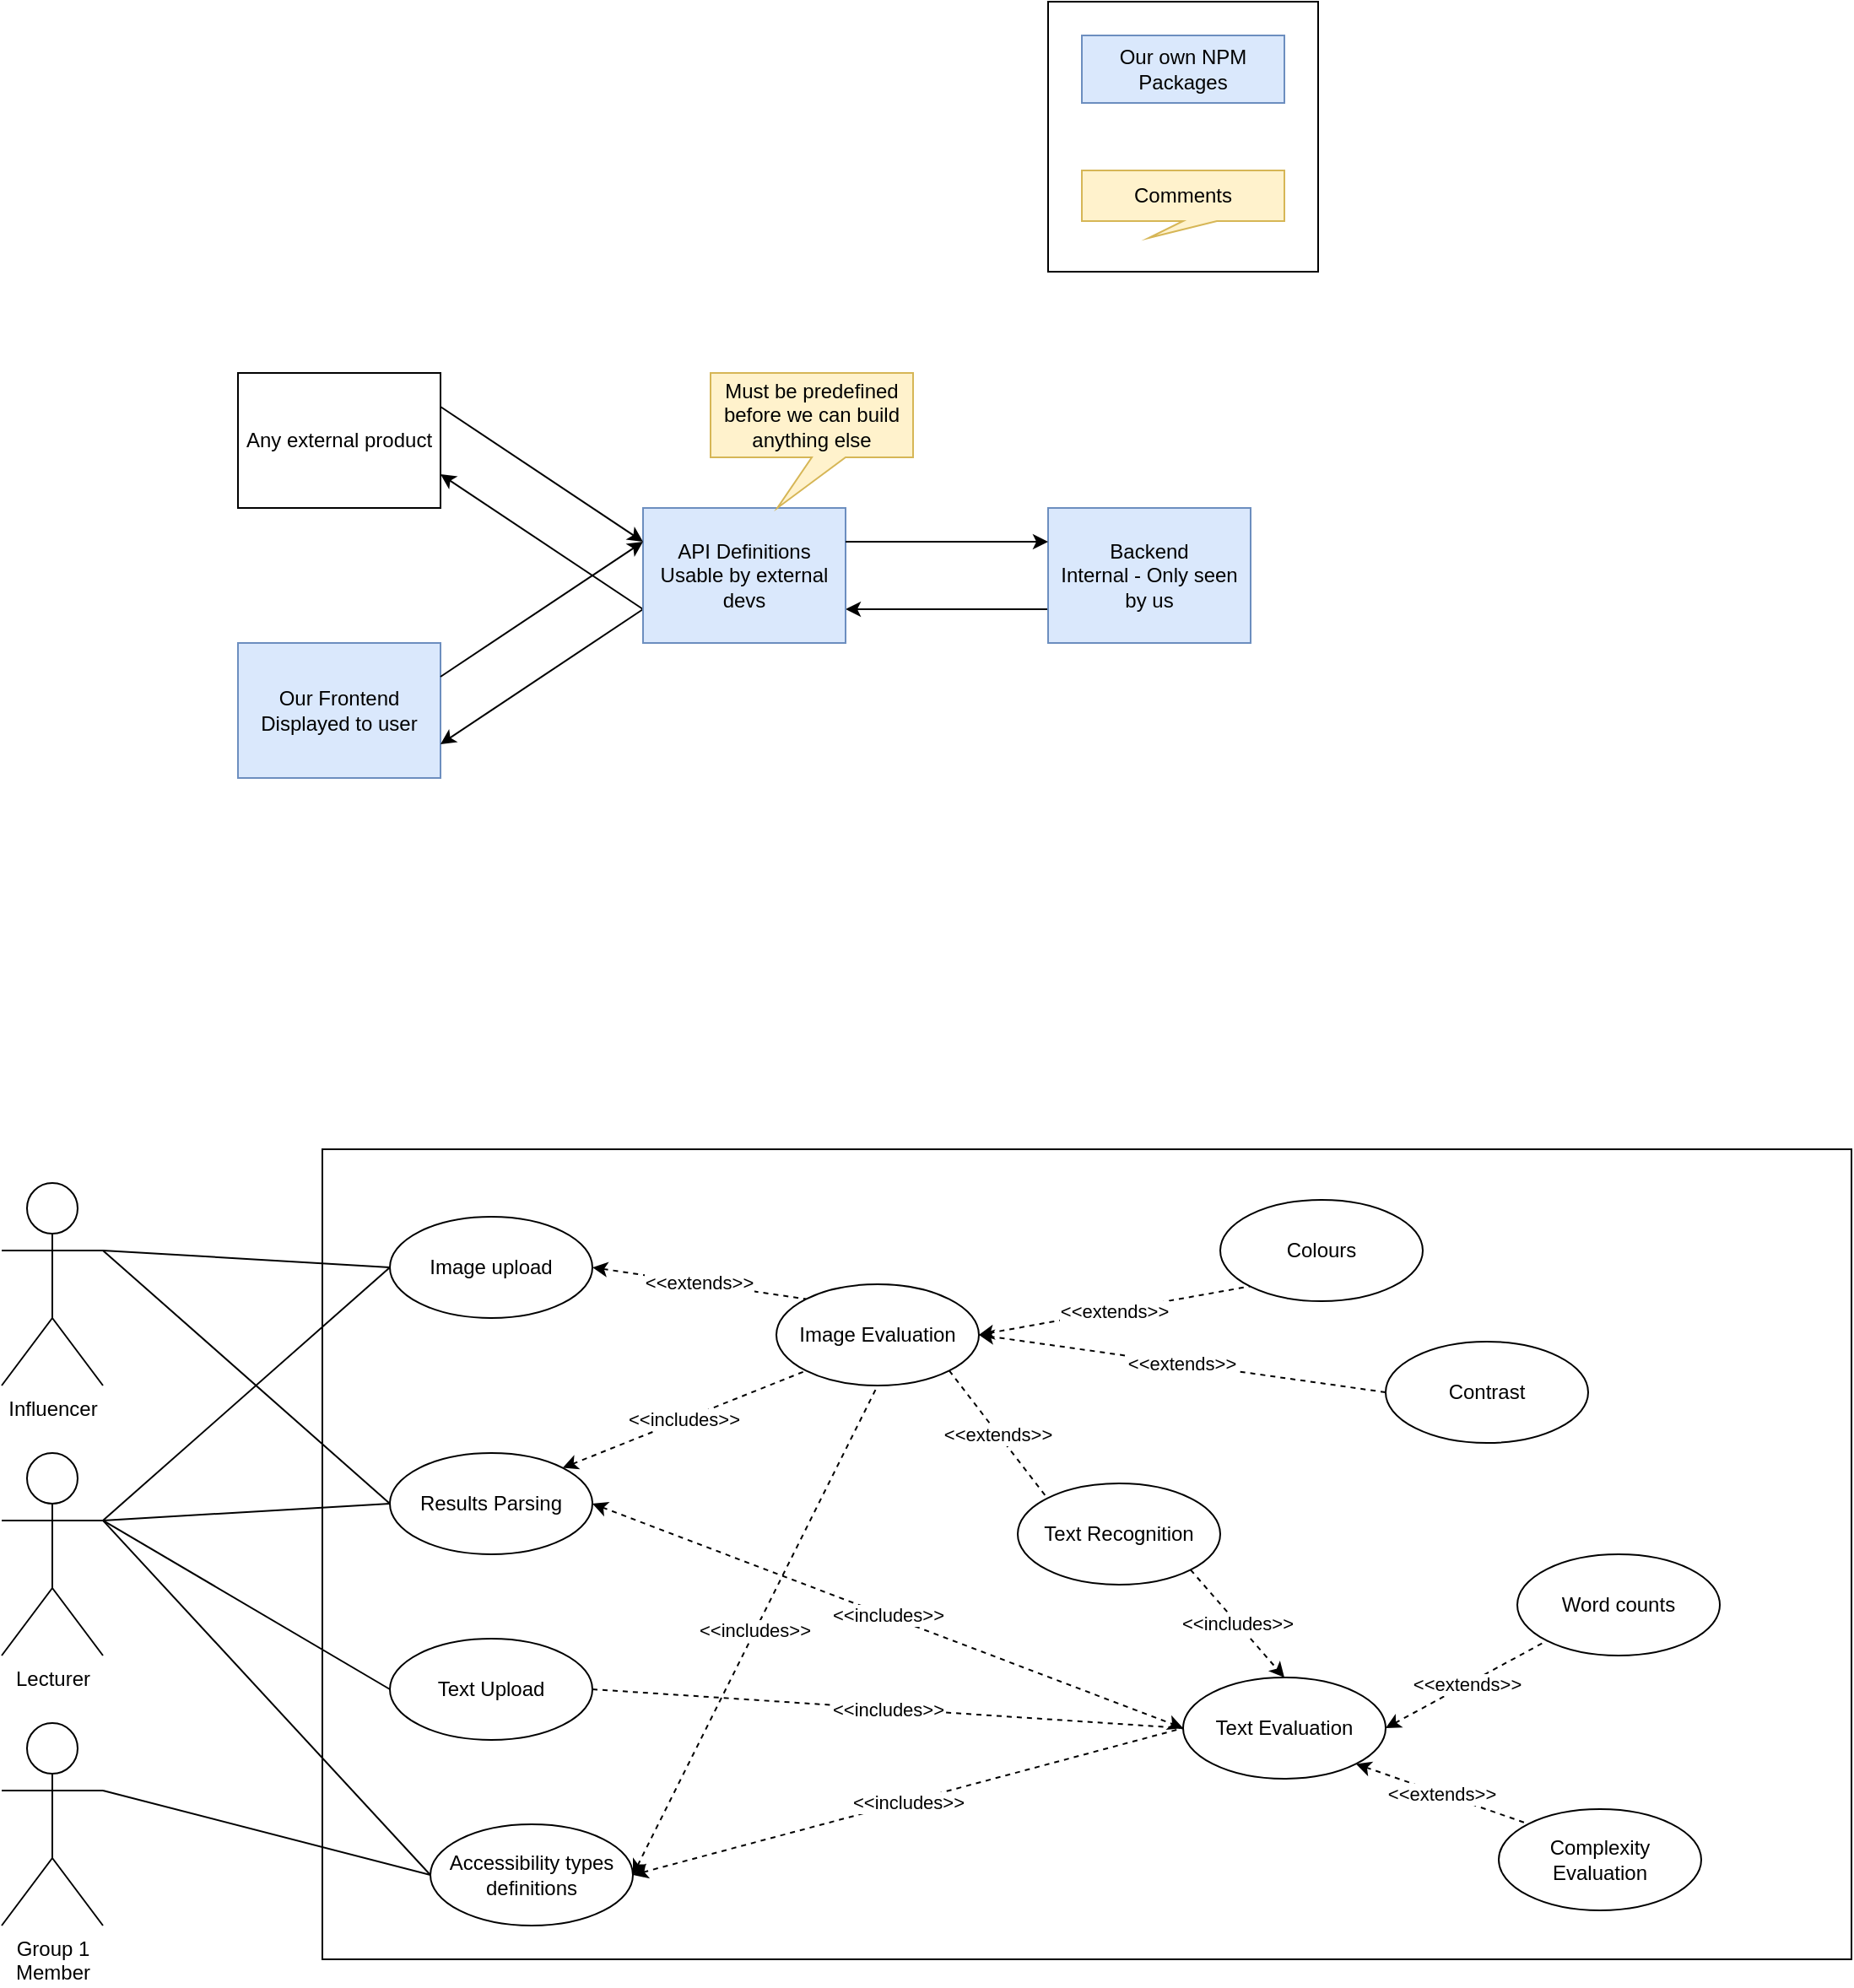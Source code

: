 <mxfile version="13.9.9" type="github" pages="3">
  <diagram id="2aWxwOaRQO-GsQGC4uGL" name="Full System">
    <mxGraphModel dx="3170" dy="1790" grid="1" gridSize="10" guides="1" tooltips="1" connect="1" arrows="1" fold="1" page="0" pageScale="1" pageWidth="827" pageHeight="1169" math="0" shadow="0">
      <root>
        <mxCell id="0" />
        <mxCell id="1" parent="0" />
        <mxCell id="yqkPc6E1Xm0QsJopna8w-1" value="Our Frontend&lt;br&gt;Displayed to user" style="rounded=0;whiteSpace=wrap;html=1;fillColor=#dae8fc;strokeColor=#6c8ebf;" parent="1" vertex="1">
          <mxGeometry x="-360" y="80" width="120" height="80" as="geometry" />
        </mxCell>
        <mxCell id="yqkPc6E1Xm0QsJopna8w-11" style="edgeStyle=none;rounded=0;orthogonalLoop=1;jettySize=auto;html=1;exitX=0;exitY=0.75;exitDx=0;exitDy=0;entryX=1;entryY=0.75;entryDx=0;entryDy=0;" parent="1" source="yqkPc6E1Xm0QsJopna8w-3" target="yqkPc6E1Xm0QsJopna8w-4" edge="1">
          <mxGeometry relative="1" as="geometry" />
        </mxCell>
        <mxCell id="yqkPc6E1Xm0QsJopna8w-3" value="Backend&lt;br&gt;Internal - Only seen by us" style="rounded=0;whiteSpace=wrap;html=1;fillColor=#dae8fc;strokeColor=#6c8ebf;" parent="1" vertex="1">
          <mxGeometry x="120" width="120" height="80" as="geometry" />
        </mxCell>
        <mxCell id="yqkPc6E1Xm0QsJopna8w-9" style="edgeStyle=none;rounded=0;orthogonalLoop=1;jettySize=auto;html=1;exitX=0;exitY=0.75;exitDx=0;exitDy=0;entryX=1;entryY=0.75;entryDx=0;entryDy=0;" parent="1" source="yqkPc6E1Xm0QsJopna8w-4" target="yqkPc6E1Xm0QsJopna8w-7" edge="1">
          <mxGeometry relative="1" as="geometry" />
        </mxCell>
        <mxCell id="yqkPc6E1Xm0QsJopna8w-10" style="edgeStyle=none;rounded=0;orthogonalLoop=1;jettySize=auto;html=1;exitX=0;exitY=0.75;exitDx=0;exitDy=0;entryX=1;entryY=0.75;entryDx=0;entryDy=0;" parent="1" source="yqkPc6E1Xm0QsJopna8w-4" target="yqkPc6E1Xm0QsJopna8w-1" edge="1">
          <mxGeometry relative="1" as="geometry" />
        </mxCell>
        <mxCell id="yqkPc6E1Xm0QsJopna8w-4" value="API Definitions&lt;br&gt;Usable by external devs" style="rounded=0;whiteSpace=wrap;html=1;fillColor=#dae8fc;strokeColor=#6c8ebf;" parent="1" vertex="1">
          <mxGeometry x="-120" width="120" height="80" as="geometry" />
        </mxCell>
        <mxCell id="yqkPc6E1Xm0QsJopna8w-5" value="" style="endArrow=classic;html=1;exitX=1;exitY=0.25;exitDx=0;exitDy=0;entryX=0;entryY=0.25;entryDx=0;entryDy=0;" parent="1" source="yqkPc6E1Xm0QsJopna8w-1" target="yqkPc6E1Xm0QsJopna8w-4" edge="1">
          <mxGeometry width="50" height="50" relative="1" as="geometry">
            <mxPoint x="-240" y="60" as="sourcePoint" />
            <mxPoint x="-190" y="10" as="targetPoint" />
          </mxGeometry>
        </mxCell>
        <mxCell id="yqkPc6E1Xm0QsJopna8w-6" value="" style="endArrow=classic;html=1;exitX=1;exitY=0.25;exitDx=0;exitDy=0;entryX=0;entryY=0.25;entryDx=0;entryDy=0;" parent="1" source="yqkPc6E1Xm0QsJopna8w-4" target="yqkPc6E1Xm0QsJopna8w-3" edge="1">
          <mxGeometry width="50" height="50" relative="1" as="geometry">
            <mxPoint x="80" y="30" as="sourcePoint" />
            <mxPoint x="130" y="-20" as="targetPoint" />
          </mxGeometry>
        </mxCell>
        <mxCell id="yqkPc6E1Xm0QsJopna8w-8" style="rounded=0;orthogonalLoop=1;jettySize=auto;html=1;exitX=1;exitY=0.25;exitDx=0;exitDy=0;entryX=0;entryY=0.25;entryDx=0;entryDy=0;" parent="1" source="yqkPc6E1Xm0QsJopna8w-7" target="yqkPc6E1Xm0QsJopna8w-4" edge="1">
          <mxGeometry relative="1" as="geometry" />
        </mxCell>
        <mxCell id="yqkPc6E1Xm0QsJopna8w-7" value="Any external product" style="rounded=0;whiteSpace=wrap;html=1;" parent="1" vertex="1">
          <mxGeometry x="-360" y="-80" width="120" height="80" as="geometry" />
        </mxCell>
        <mxCell id="yqkPc6E1Xm0QsJopna8w-13" value="Must be predefined before we can build anything else" style="shape=callout;whiteSpace=wrap;html=1;perimeter=calloutPerimeter;position2=0.33;fillColor=#fff2cc;strokeColor=#d6b656;" parent="1" vertex="1">
          <mxGeometry x="-80" y="-80" width="120" height="80" as="geometry" />
        </mxCell>
        <mxCell id="yqkPc6E1Xm0QsJopna8w-15" value="" style="rounded=0;whiteSpace=wrap;html=1;" parent="1" vertex="1">
          <mxGeometry x="120" y="-300" width="160" height="160" as="geometry" />
        </mxCell>
        <mxCell id="yqkPc6E1Xm0QsJopna8w-16" value="Our own NPM Packages" style="rounded=0;whiteSpace=wrap;html=1;fillColor=#dae8fc;strokeColor=#6c8ebf;" parent="1" vertex="1">
          <mxGeometry x="140" y="-280" width="120" height="40" as="geometry" />
        </mxCell>
        <mxCell id="yqkPc6E1Xm0QsJopna8w-17" value="Comments" style="shape=callout;whiteSpace=wrap;html=1;perimeter=calloutPerimeter;position2=0.33;fillColor=#fff2cc;strokeColor=#d6b656;size=10;position=0.5;base=20;" parent="1" vertex="1">
          <mxGeometry x="140" y="-200" width="120" height="40" as="geometry" />
        </mxCell>
        <mxCell id="LxVJyvAJLiyxy6e8Uem2-35" value="" style="rounded=0;whiteSpace=wrap;html=1;" vertex="1" parent="1">
          <mxGeometry x="-310" y="380" width="906" height="480" as="geometry" />
        </mxCell>
        <mxCell id="LxVJyvAJLiyxy6e8Uem2-36" value="&amp;lt;&amp;lt;extends&amp;gt;&amp;gt;" style="edgeStyle=none;rounded=0;orthogonalLoop=1;jettySize=auto;html=1;exitX=1;exitY=0.5;exitDx=0;exitDy=0;entryX=0;entryY=0;entryDx=0;entryDy=0;endArrow=none;endFill=0;dashed=1;startArrow=classic;startFill=1;" edge="1" parent="1" source="LxVJyvAJLiyxy6e8Uem2-37" target="LxVJyvAJLiyxy6e8Uem2-41">
          <mxGeometry relative="1" as="geometry" />
        </mxCell>
        <mxCell id="LxVJyvAJLiyxy6e8Uem2-37" value="Image upload" style="ellipse;whiteSpace=wrap;html=1;" vertex="1" parent="1">
          <mxGeometry x="-270" y="420" width="120" height="60" as="geometry" />
        </mxCell>
        <mxCell id="LxVJyvAJLiyxy6e8Uem2-38" value="&amp;lt;&amp;lt;extends&amp;gt;&amp;gt;" style="edgeStyle=none;rounded=0;orthogonalLoop=1;jettySize=auto;html=1;exitX=1;exitY=0.5;exitDx=0;exitDy=0;entryX=0;entryY=1;entryDx=0;entryDy=0;endArrow=none;endFill=0;dashed=1;startArrow=classic;startFill=1;" edge="1" parent="1" source="LxVJyvAJLiyxy6e8Uem2-41" target="LxVJyvAJLiyxy6e8Uem2-42">
          <mxGeometry relative="1" as="geometry" />
        </mxCell>
        <mxCell id="LxVJyvAJLiyxy6e8Uem2-39" value="&amp;lt;&amp;lt;extends&amp;gt;&amp;gt;" style="edgeStyle=none;rounded=0;orthogonalLoop=1;jettySize=auto;html=1;exitX=1;exitY=0.5;exitDx=0;exitDy=0;entryX=0;entryY=0.5;entryDx=0;entryDy=0;endArrow=none;endFill=0;dashed=1;startArrow=classic;startFill=1;" edge="1" parent="1" source="LxVJyvAJLiyxy6e8Uem2-41" target="LxVJyvAJLiyxy6e8Uem2-43">
          <mxGeometry relative="1" as="geometry" />
        </mxCell>
        <mxCell id="LxVJyvAJLiyxy6e8Uem2-40" value="&amp;lt;&amp;lt;extends&amp;gt;&amp;gt;" style="edgeStyle=none;rounded=0;orthogonalLoop=1;jettySize=auto;html=1;exitX=1;exitY=1;exitDx=0;exitDy=0;entryX=0;entryY=0;entryDx=0;entryDy=0;endArrow=none;endFill=0;dashed=1;" edge="1" parent="1" source="LxVJyvAJLiyxy6e8Uem2-41" target="LxVJyvAJLiyxy6e8Uem2-48">
          <mxGeometry relative="1" as="geometry" />
        </mxCell>
        <mxCell id="LxVJyvAJLiyxy6e8Uem2-41" value="Image Evaluation" style="ellipse;whiteSpace=wrap;html=1;" vertex="1" parent="1">
          <mxGeometry x="-41" y="460" width="120" height="60" as="geometry" />
        </mxCell>
        <mxCell id="LxVJyvAJLiyxy6e8Uem2-42" value="Colours" style="ellipse;whiteSpace=wrap;html=1;" vertex="1" parent="1">
          <mxGeometry x="222" y="410" width="120" height="60" as="geometry" />
        </mxCell>
        <mxCell id="LxVJyvAJLiyxy6e8Uem2-43" value="Contrast" style="ellipse;whiteSpace=wrap;html=1;" vertex="1" parent="1">
          <mxGeometry x="320" y="494" width="120" height="60" as="geometry" />
        </mxCell>
        <mxCell id="LxVJyvAJLiyxy6e8Uem2-44" value="&amp;lt;&amp;lt;extends&amp;gt;&amp;gt;" style="edgeStyle=none;rounded=0;orthogonalLoop=1;jettySize=auto;html=1;exitX=1;exitY=0.5;exitDx=0;exitDy=0;entryX=0;entryY=1;entryDx=0;entryDy=0;endArrow=none;endFill=0;dashed=1;startArrow=classic;startFill=1;" edge="1" parent="1" source="LxVJyvAJLiyxy6e8Uem2-46" target="LxVJyvAJLiyxy6e8Uem2-67">
          <mxGeometry relative="1" as="geometry" />
        </mxCell>
        <mxCell id="LxVJyvAJLiyxy6e8Uem2-45" value="&amp;lt;&amp;lt;extends&amp;gt;&amp;gt;" style="edgeStyle=none;rounded=0;orthogonalLoop=1;jettySize=auto;html=1;exitX=1;exitY=1;exitDx=0;exitDy=0;entryX=0;entryY=0;entryDx=0;entryDy=0;endArrow=none;endFill=0;dashed=1;startArrow=classic;startFill=1;" edge="1" parent="1" source="LxVJyvAJLiyxy6e8Uem2-46" target="LxVJyvAJLiyxy6e8Uem2-68">
          <mxGeometry relative="1" as="geometry" />
        </mxCell>
        <mxCell id="LxVJyvAJLiyxy6e8Uem2-46" value="Text Evaluation" style="ellipse;whiteSpace=wrap;html=1;" vertex="1" parent="1">
          <mxGeometry x="200" y="693" width="120" height="60" as="geometry" />
        </mxCell>
        <mxCell id="LxVJyvAJLiyxy6e8Uem2-47" value="&amp;lt;&amp;lt;includes&amp;gt;&amp;gt;" style="edgeStyle=none;rounded=0;orthogonalLoop=1;jettySize=auto;html=1;exitX=1;exitY=1;exitDx=0;exitDy=0;entryX=0.5;entryY=0;entryDx=0;entryDy=0;dashed=1;endArrow=classic;endFill=1;" edge="1" parent="1" source="LxVJyvAJLiyxy6e8Uem2-48" target="LxVJyvAJLiyxy6e8Uem2-46">
          <mxGeometry relative="1" as="geometry" />
        </mxCell>
        <mxCell id="LxVJyvAJLiyxy6e8Uem2-48" value="Text Recognition" style="ellipse;whiteSpace=wrap;html=1;" vertex="1" parent="1">
          <mxGeometry x="102" y="578" width="120" height="60" as="geometry" />
        </mxCell>
        <mxCell id="LxVJyvAJLiyxy6e8Uem2-49" value="&amp;lt;&amp;lt;includes&amp;gt;&amp;gt;" style="edgeStyle=none;rounded=0;orthogonalLoop=1;jettySize=auto;html=1;exitX=1;exitY=0.5;exitDx=0;exitDy=0;entryX=0;entryY=0.5;entryDx=0;entryDy=0;endArrow=none;endFill=0;dashed=1;" edge="1" parent="1" source="LxVJyvAJLiyxy6e8Uem2-50" target="LxVJyvAJLiyxy6e8Uem2-46">
          <mxGeometry relative="1" as="geometry" />
        </mxCell>
        <mxCell id="LxVJyvAJLiyxy6e8Uem2-50" value="Text Upload" style="ellipse;whiteSpace=wrap;html=1;" vertex="1" parent="1">
          <mxGeometry x="-270" y="670" width="120" height="60" as="geometry" />
        </mxCell>
        <mxCell id="LxVJyvAJLiyxy6e8Uem2-51" value="&amp;lt;&amp;lt;includes&amp;gt;&amp;gt;" style="edgeStyle=none;rounded=0;orthogonalLoop=1;jettySize=auto;html=1;exitX=1;exitY=0.5;exitDx=0;exitDy=0;entryX=0;entryY=0.5;entryDx=0;entryDy=0;endArrow=none;endFill=0;dashed=1;startArrow=classic;startFill=1;" edge="1" parent="1" source="LxVJyvAJLiyxy6e8Uem2-53" target="LxVJyvAJLiyxy6e8Uem2-46">
          <mxGeometry relative="1" as="geometry" />
        </mxCell>
        <mxCell id="LxVJyvAJLiyxy6e8Uem2-52" value="&amp;lt;&amp;lt;includes&amp;gt;&amp;gt;" style="edgeStyle=none;rounded=0;orthogonalLoop=1;jettySize=auto;html=1;exitX=1;exitY=0.5;exitDx=0;exitDy=0;entryX=0.5;entryY=1;entryDx=0;entryDy=0;endArrow=none;endFill=0;dashed=1;startArrow=classic;startFill=1;" edge="1" parent="1" source="LxVJyvAJLiyxy6e8Uem2-53" target="LxVJyvAJLiyxy6e8Uem2-41">
          <mxGeometry relative="1" as="geometry" />
        </mxCell>
        <mxCell id="LxVJyvAJLiyxy6e8Uem2-53" value="Accessibility types definitions" style="ellipse;whiteSpace=wrap;html=1;" vertex="1" parent="1">
          <mxGeometry x="-246" y="780" width="120" height="60" as="geometry" />
        </mxCell>
        <mxCell id="LxVJyvAJLiyxy6e8Uem2-54" style="rounded=0;orthogonalLoop=1;jettySize=auto;html=1;exitX=1;exitY=0.333;exitDx=0;exitDy=0;exitPerimeter=0;entryX=0;entryY=0.5;entryDx=0;entryDy=0;endArrow=none;endFill=0;" edge="1" parent="1" source="LxVJyvAJLiyxy6e8Uem2-56" target="LxVJyvAJLiyxy6e8Uem2-37">
          <mxGeometry relative="1" as="geometry" />
        </mxCell>
        <mxCell id="LxVJyvAJLiyxy6e8Uem2-55" style="edgeStyle=none;rounded=0;orthogonalLoop=1;jettySize=auto;html=1;exitX=1;exitY=0.333;exitDx=0;exitDy=0;exitPerimeter=0;entryX=0;entryY=0.5;entryDx=0;entryDy=0;endArrow=none;endFill=0;" edge="1" parent="1" source="LxVJyvAJLiyxy6e8Uem2-56" target="LxVJyvAJLiyxy6e8Uem2-66">
          <mxGeometry relative="1" as="geometry" />
        </mxCell>
        <mxCell id="LxVJyvAJLiyxy6e8Uem2-56" value="Influencer" style="shape=umlActor;verticalLabelPosition=bottom;verticalAlign=top;html=1;outlineConnect=0;" vertex="1" parent="1">
          <mxGeometry x="-500" y="400" width="60" height="120" as="geometry" />
        </mxCell>
        <mxCell id="LxVJyvAJLiyxy6e8Uem2-57" style="edgeStyle=none;rounded=0;orthogonalLoop=1;jettySize=auto;html=1;exitX=1;exitY=0.333;exitDx=0;exitDy=0;exitPerimeter=0;entryX=0;entryY=0.5;entryDx=0;entryDy=0;endArrow=none;endFill=0;" edge="1" parent="1" source="LxVJyvAJLiyxy6e8Uem2-58" target="LxVJyvAJLiyxy6e8Uem2-53">
          <mxGeometry relative="1" as="geometry" />
        </mxCell>
        <mxCell id="LxVJyvAJLiyxy6e8Uem2-58" value="Group 1&lt;br&gt;Member" style="shape=umlActor;verticalLabelPosition=bottom;verticalAlign=top;html=1;outlineConnect=0;" vertex="1" parent="1">
          <mxGeometry x="-500" y="720" width="60" height="120" as="geometry" />
        </mxCell>
        <mxCell id="LxVJyvAJLiyxy6e8Uem2-59" style="edgeStyle=none;rounded=0;orthogonalLoop=1;jettySize=auto;html=1;exitX=1;exitY=0.333;exitDx=0;exitDy=0;exitPerimeter=0;entryX=0;entryY=0.5;entryDx=0;entryDy=0;endArrow=none;endFill=0;" edge="1" parent="1" source="LxVJyvAJLiyxy6e8Uem2-63" target="LxVJyvAJLiyxy6e8Uem2-37">
          <mxGeometry relative="1" as="geometry" />
        </mxCell>
        <mxCell id="LxVJyvAJLiyxy6e8Uem2-60" style="edgeStyle=none;rounded=0;orthogonalLoop=1;jettySize=auto;html=1;exitX=1;exitY=0.333;exitDx=0;exitDy=0;exitPerimeter=0;entryX=0;entryY=0.5;entryDx=0;entryDy=0;endArrow=none;endFill=0;" edge="1" parent="1" source="LxVJyvAJLiyxy6e8Uem2-63" target="LxVJyvAJLiyxy6e8Uem2-66">
          <mxGeometry relative="1" as="geometry" />
        </mxCell>
        <mxCell id="LxVJyvAJLiyxy6e8Uem2-61" style="edgeStyle=none;rounded=0;orthogonalLoop=1;jettySize=auto;html=1;exitX=1;exitY=0.333;exitDx=0;exitDy=0;exitPerimeter=0;entryX=0;entryY=0.5;entryDx=0;entryDy=0;endArrow=none;endFill=0;" edge="1" parent="1" source="LxVJyvAJLiyxy6e8Uem2-63" target="LxVJyvAJLiyxy6e8Uem2-50">
          <mxGeometry relative="1" as="geometry" />
        </mxCell>
        <mxCell id="LxVJyvAJLiyxy6e8Uem2-62" style="edgeStyle=none;rounded=0;orthogonalLoop=1;jettySize=auto;html=1;exitX=1;exitY=0.333;exitDx=0;exitDy=0;exitPerimeter=0;entryX=0;entryY=0.5;entryDx=0;entryDy=0;endArrow=none;endFill=0;" edge="1" parent="1" source="LxVJyvAJLiyxy6e8Uem2-63" target="LxVJyvAJLiyxy6e8Uem2-53">
          <mxGeometry relative="1" as="geometry" />
        </mxCell>
        <mxCell id="LxVJyvAJLiyxy6e8Uem2-63" value="Lecturer" style="shape=umlActor;verticalLabelPosition=bottom;verticalAlign=top;html=1;outlineConnect=0;" vertex="1" parent="1">
          <mxGeometry x="-500" y="560" width="60" height="120" as="geometry" />
        </mxCell>
        <mxCell id="LxVJyvAJLiyxy6e8Uem2-64" value="&amp;lt;&amp;lt;includes&amp;gt;&amp;gt;" style="edgeStyle=none;rounded=0;orthogonalLoop=1;jettySize=auto;html=1;exitX=1;exitY=0;exitDx=0;exitDy=0;entryX=0;entryY=1;entryDx=0;entryDy=0;dashed=1;endArrow=none;endFill=0;startArrow=classic;startFill=1;" edge="1" parent="1" source="LxVJyvAJLiyxy6e8Uem2-66" target="LxVJyvAJLiyxy6e8Uem2-41">
          <mxGeometry relative="1" as="geometry" />
        </mxCell>
        <mxCell id="LxVJyvAJLiyxy6e8Uem2-65" value="&amp;lt;&amp;lt;includes&amp;gt;&amp;gt;" style="edgeStyle=none;rounded=0;orthogonalLoop=1;jettySize=auto;html=1;exitX=1;exitY=0.5;exitDx=0;exitDy=0;entryX=0;entryY=0.5;entryDx=0;entryDy=0;dashed=1;startArrow=classic;startFill=1;endArrow=classic;endFill=1;" edge="1" parent="1" source="LxVJyvAJLiyxy6e8Uem2-66" target="LxVJyvAJLiyxy6e8Uem2-46">
          <mxGeometry relative="1" as="geometry" />
        </mxCell>
        <mxCell id="LxVJyvAJLiyxy6e8Uem2-66" value="Results Parsing" style="ellipse;whiteSpace=wrap;html=1;" vertex="1" parent="1">
          <mxGeometry x="-270" y="560" width="120" height="60" as="geometry" />
        </mxCell>
        <mxCell id="LxVJyvAJLiyxy6e8Uem2-67" value="Word counts" style="ellipse;whiteSpace=wrap;html=1;" vertex="1" parent="1">
          <mxGeometry x="398" y="620" width="120" height="60" as="geometry" />
        </mxCell>
        <mxCell id="LxVJyvAJLiyxy6e8Uem2-68" value="Complexity Evaluation" style="ellipse;whiteSpace=wrap;html=1;" vertex="1" parent="1">
          <mxGeometry x="387" y="771" width="120" height="60" as="geometry" />
        </mxCell>
      </root>
    </mxGraphModel>
  </diagram>
  <diagram id="5CSOeDIHzFjA1cNMsZQ8" name="Frontend">
    <mxGraphModel dx="2473" dy="1781" grid="1" gridSize="10" guides="1" tooltips="1" connect="1" arrows="1" fold="1" page="0" pageScale="1" pageWidth="827" pageHeight="1169" math="0" shadow="0">
      <root>
        <mxCell id="7B2R37SjORouHpL0cwaK-0" />
        <mxCell id="7B2R37SjORouHpL0cwaK-1" parent="7B2R37SjORouHpL0cwaK-0" />
        <mxCell id="7B2R37SjORouHpL0cwaK-2" value="Needs:&lt;br&gt;&amp;nbsp; - To be able to upload data to page&lt;br&gt;&amp;nbsp; - Fully implement all endpoints on the API&lt;br&gt;&amp;nbsp; - Variety of formats&lt;br&gt;&amp;nbsp; &amp;nbsp; &amp;nbsp;- Text, Images, PDFs(?)&lt;br&gt;&amp;nbsp; - Allow user to choose which categories they want to evaluate&lt;br&gt;&amp;nbsp; &amp;nbsp; - Omit/Only-Select areas of image / sections of text&lt;br&gt;&amp;nbsp; - Show results of evaluation&lt;br&gt;&amp;nbsp; - Explain evaluation results&lt;br&gt;&amp;nbsp; - Potentially provide fixes (Bonus)&lt;br&gt;&lt;br&gt;MVC" style="rounded=0;whiteSpace=wrap;html=1;align=left;" parent="7B2R37SjORouHpL0cwaK-1" vertex="1">
          <mxGeometry x="-560" y="-160" width="360" height="200" as="geometry" />
        </mxCell>
        <mxCell id="etmR8-f4GoE7oTXlIMZ9-4" style="edgeStyle=none;rounded=0;orthogonalLoop=1;jettySize=auto;html=1;exitX=0.75;exitY=1;exitDx=0;exitDy=0;endArrow=none;endFill=0;" edge="1" parent="7B2R37SjORouHpL0cwaK-1" source="8RIQhCxTWKCSwEPWoZjs-0" target="8RIQhCxTWKCSwEPWoZjs-2">
          <mxGeometry relative="1" as="geometry" />
        </mxCell>
        <mxCell id="8RIQhCxTWKCSwEPWoZjs-0" value="Store/Model" style="rounded=0;whiteSpace=wrap;html=1;" vertex="1" parent="7B2R37SjORouHpL0cwaK-1">
          <mxGeometry x="220" y="-410" width="160" height="80" as="geometry" />
        </mxCell>
        <mxCell id="etmR8-f4GoE7oTXlIMZ9-3" style="edgeStyle=none;rounded=0;orthogonalLoop=1;jettySize=auto;html=1;exitX=0.5;exitY=0;exitDx=0;exitDy=0;endArrow=none;endFill=0;" edge="1" parent="7B2R37SjORouHpL0cwaK-1" source="8RIQhCxTWKCSwEPWoZjs-1" target="8RIQhCxTWKCSwEPWoZjs-0">
          <mxGeometry relative="1" as="geometry" />
        </mxCell>
        <mxCell id="8RIQhCxTWKCSwEPWoZjs-1" value="Views" style="rounded=0;whiteSpace=wrap;html=1;" vertex="1" parent="7B2R37SjORouHpL0cwaK-1">
          <mxGeometry x="120" y="-280" width="160" height="80" as="geometry" />
        </mxCell>
        <mxCell id="etmR8-f4GoE7oTXlIMZ9-5" style="edgeStyle=none;rounded=0;orthogonalLoop=1;jettySize=auto;html=1;exitX=0;exitY=0.5;exitDx=0;exitDy=0;endArrow=none;endFill=0;" edge="1" parent="7B2R37SjORouHpL0cwaK-1" source="8RIQhCxTWKCSwEPWoZjs-2" target="8RIQhCxTWKCSwEPWoZjs-1">
          <mxGeometry relative="1" as="geometry" />
        </mxCell>
        <mxCell id="8RIQhCxTWKCSwEPWoZjs-2" value="Controller" style="rounded=0;whiteSpace=wrap;html=1;" vertex="1" parent="7B2R37SjORouHpL0cwaK-1">
          <mxGeometry x="320" y="-280" width="160" height="80" as="geometry" />
        </mxCell>
        <mxCell id="cHbTnUvdnVS3BsUGwAuq-0" value="" style="group" vertex="1" connectable="0" parent="7B2R37SjORouHpL0cwaK-1">
          <mxGeometry x="13" y="460" width="720" height="480" as="geometry" />
        </mxCell>
        <mxCell id="cHbTnUvdnVS3BsUGwAuq-1" value="" style="whiteSpace=wrap;html=1;" vertex="1" parent="cHbTnUvdnVS3BsUGwAuq-0">
          <mxGeometry x="40" y="40" width="680" height="440" as="geometry" />
        </mxCell>
        <mxCell id="cHbTnUvdnVS3BsUGwAuq-2" value="Media Preview" style="rounded=0;whiteSpace=wrap;html=1;fillColor=#f5f5f5;strokeColor=#666666;fontColor=#333333;" vertex="1" parent="cHbTnUvdnVS3BsUGwAuq-0">
          <mxGeometry x="80" y="80" width="280" height="360" as="geometry" />
        </mxCell>
        <mxCell id="cHbTnUvdnVS3BsUGwAuq-3" value="?" style="ellipse;whiteSpace=wrap;html=1;fillColor=#1ba1e2;strokeColor=#006EAF;fontColor=#ffffff;" vertex="1" parent="cHbTnUvdnVS3BsUGwAuq-0">
          <mxGeometry x="660" y="60" width="40" height="40" as="geometry" />
        </mxCell>
        <mxCell id="cHbTnUvdnVS3BsUGwAuq-4" value="Evaluator&lt;br&gt;Screen" style="shape=card;whiteSpace=wrap;html=1;fillColor=#a20025;strokeColor=#6F0000;fontColor=#ffffff;" vertex="1" parent="cHbTnUvdnVS3BsUGwAuq-0">
          <mxGeometry width="80" height="80" as="geometry" />
        </mxCell>
        <mxCell id="cHbTnUvdnVS3BsUGwAuq-5" value="" style="group" vertex="1" connectable="0" parent="cHbTnUvdnVS3BsUGwAuq-0">
          <mxGeometry x="370" y="90" width="118.75" height="340" as="geometry" />
        </mxCell>
        <mxCell id="cHbTnUvdnVS3BsUGwAuq-6" value="" style="shape=process;whiteSpace=wrap;html=1;backgroundOutline=1;rotation=90;size=0.042;" vertex="1" parent="cHbTnUvdnVS3BsUGwAuq-5">
          <mxGeometry x="-120.625" y="113.924" width="360.0" height="112.153" as="geometry" />
        </mxCell>
        <mxCell id="cHbTnUvdnVS3BsUGwAuq-7" value="M1" style="rounded=1;whiteSpace=wrap;html=1;fillColor=#1ba1e2;strokeColor=#006EAF;fontColor=#ffffff;" vertex="1" parent="cHbTnUvdnVS3BsUGwAuq-5">
          <mxGeometry x="8.745" y="37.773" width="101.25" height="37.778" as="geometry" />
        </mxCell>
        <mxCell id="cHbTnUvdnVS3BsUGwAuq-8" value="M2" style="rounded=1;whiteSpace=wrap;html=1;fillColor=#1ba1e2;strokeColor=#006EAF;fontColor=#ffffff;" vertex="1" parent="cHbTnUvdnVS3BsUGwAuq-5">
          <mxGeometry x="8.745" y="94.44" width="101.25" height="37.778" as="geometry" />
        </mxCell>
        <mxCell id="cHbTnUvdnVS3BsUGwAuq-9" value="M3" style="rounded=1;whiteSpace=wrap;html=1;fillColor=#1ba1e2;strokeColor=#006EAF;fontColor=#ffffff;" vertex="1" parent="cHbTnUvdnVS3BsUGwAuq-5">
          <mxGeometry x="8.745" y="151.106" width="101.25" height="37.778" as="geometry" />
        </mxCell>
        <mxCell id="cHbTnUvdnVS3BsUGwAuq-10" value="M4" style="rounded=1;whiteSpace=wrap;html=1;fillColor=#1ba1e2;strokeColor=#006EAF;fontColor=#ffffff;" vertex="1" parent="cHbTnUvdnVS3BsUGwAuq-5">
          <mxGeometry x="8.745" y="207.773" width="101.25" height="37.778" as="geometry" />
        </mxCell>
        <mxCell id="cHbTnUvdnVS3BsUGwAuq-11" value="M5..." style="rounded=1;whiteSpace=wrap;html=1;fillColor=#1ba1e2;strokeColor=#006EAF;fontColor=#ffffff;" vertex="1" parent="cHbTnUvdnVS3BsUGwAuq-5">
          <mxGeometry x="8.745" y="264.44" width="101.25" height="37.778" as="geometry" />
        </mxCell>
        <mxCell id="cHbTnUvdnVS3BsUGwAuq-12" value="Explanation" style="rounded=0;whiteSpace=wrap;html=1;fillColor=#f5f5f5;strokeColor=#666666;fontColor=#333333;" vertex="1" parent="cHbTnUvdnVS3BsUGwAuq-0">
          <mxGeometry x="500" y="120" width="180" height="280" as="geometry" />
        </mxCell>
        <mxCell id="cHbTnUvdnVS3BsUGwAuq-13" value="" style="group" vertex="1" connectable="0" parent="7B2R37SjORouHpL0cwaK-1">
          <mxGeometry x="13" y="-100" width="720" height="480" as="geometry" />
        </mxCell>
        <mxCell id="cHbTnUvdnVS3BsUGwAuq-14" value="" style="whiteSpace=wrap;html=1;" vertex="1" parent="cHbTnUvdnVS3BsUGwAuq-13">
          <mxGeometry x="40" y="40" width="680" height="440" as="geometry" />
        </mxCell>
        <mxCell id="cHbTnUvdnVS3BsUGwAuq-15" value="Headline Graphic" style="whiteSpace=wrap;html=1;fillColor=#f5f5f5;strokeColor=#666666;fontColor=#333333;" vertex="1" parent="cHbTnUvdnVS3BsUGwAuq-13">
          <mxGeometry x="80" y="80" width="600" height="150" as="geometry" />
        </mxCell>
        <mxCell id="cHbTnUvdnVS3BsUGwAuq-16" value="&lt;h1&gt;About&lt;/h1&gt;&lt;p&gt;Lorem ipsum dolor sit amet, consectetur adipisicing elit, sed do eiusmod tempor incididunt ut labore et dolore magna aliqua.&lt;/p&gt;Lorem ipsum dolor sit amet, consectetur adipisicing elit, sed do eiusmod tempor incididunt ut labore et dolore magna aliqua." style="text;html=1;strokeColor=none;fillColor=none;spacing=5;spacingTop=-20;whiteSpace=wrap;overflow=hidden;" vertex="1" parent="cHbTnUvdnVS3BsUGwAuq-13">
          <mxGeometry x="80" y="280" width="200" height="160" as="geometry" />
        </mxCell>
        <mxCell id="cHbTnUvdnVS3BsUGwAuq-17" value="UPLOAD&lt;br&gt;YOUR&lt;br&gt;MEDIA" style="whiteSpace=wrap;html=1;fillColor=#1ba1e2;strokeColor=#006EAF;fontColor=#ffffff;" vertex="1" parent="cHbTnUvdnVS3BsUGwAuq-13">
          <mxGeometry x="320" y="320" width="120" height="80" as="geometry" />
        </mxCell>
        <mxCell id="cHbTnUvdnVS3BsUGwAuq-18" value="&lt;h1&gt;Our Metrics&lt;/h1&gt;&lt;p&gt;Lorem ipsum dolor sit amet, consectetur adipisicing elit, sed do eiusmod tempor incididunt ut labore et dolore magna aliqua&lt;/p&gt;" style="text;html=1;strokeColor=none;fillColor=none;spacing=5;spacingTop=-20;whiteSpace=wrap;overflow=hidden;" vertex="1" parent="cHbTnUvdnVS3BsUGwAuq-13">
          <mxGeometry x="480" y="280" width="200" height="90" as="geometry" />
        </mxCell>
        <mxCell id="cHbTnUvdnVS3BsUGwAuq-19" value="FIND OUT MORE" style="whiteSpace=wrap;html=1;fillColor=#1ba1e2;strokeColor=#006EAF;fontColor=#ffffff;" vertex="1" parent="cHbTnUvdnVS3BsUGwAuq-13">
          <mxGeometry x="520" y="390" width="120" height="50" as="geometry" />
        </mxCell>
        <mxCell id="cHbTnUvdnVS3BsUGwAuq-20" value="Onboarding&lt;br&gt;Screen" style="shape=card;whiteSpace=wrap;html=1;fillColor=#a20025;strokeColor=#6F0000;fontColor=#ffffff;" vertex="1" parent="cHbTnUvdnVS3BsUGwAuq-13">
          <mxGeometry width="80" height="80" as="geometry" />
        </mxCell>
        <mxCell id="cHbTnUvdnVS3BsUGwAuq-21" value="" style="group" vertex="1" connectable="0" parent="7B2R37SjORouHpL0cwaK-1">
          <mxGeometry x="813" y="-100" width="720" height="480" as="geometry" />
        </mxCell>
        <mxCell id="cHbTnUvdnVS3BsUGwAuq-22" value="" style="whiteSpace=wrap;html=1;container=1;" vertex="1" parent="cHbTnUvdnVS3BsUGwAuq-21">
          <mxGeometry x="40" y="40" width="680" height="440" as="geometry" />
        </mxCell>
        <mxCell id="cHbTnUvdnVS3BsUGwAuq-23" value="insert useful examples and reasons here" style="rounded=0;whiteSpace=wrap;html=1;fillColor=#f5f5f5;strokeColor=#666666;fontColor=#333333;" vertex="1" parent="cHbTnUvdnVS3BsUGwAuq-21">
          <mxGeometry x="280" y="80" width="400" height="360" as="geometry" />
        </mxCell>
        <mxCell id="cHbTnUvdnVS3BsUGwAuq-24" style="edgeStyle=orthogonalEdgeStyle;rounded=0;orthogonalLoop=1;jettySize=auto;html=1;exitX=0.5;exitY=0;exitDx=0;exitDy=0;entryX=0;entryY=0.5;entryDx=0;entryDy=0;fillColor=#1ba1e2;strokeColor=#006EAF;strokeWidth=5;" edge="1" parent="cHbTnUvdnVS3BsUGwAuq-21" source="cHbTnUvdnVS3BsUGwAuq-27" target="cHbTnUvdnVS3BsUGwAuq-23">
          <mxGeometry y="40" as="geometry" />
        </mxCell>
        <mxCell id="cHbTnUvdnVS3BsUGwAuq-25" value="Explanation&lt;br&gt;Screen" style="shape=card;whiteSpace=wrap;html=1;fillColor=#a20025;strokeColor=#6F0000;fontColor=#ffffff;" vertex="1" parent="cHbTnUvdnVS3BsUGwAuq-21">
          <mxGeometry width="80" height="80" as="geometry" />
        </mxCell>
        <mxCell id="cHbTnUvdnVS3BsUGwAuq-26" value="" style="group" vertex="1" connectable="0" parent="cHbTnUvdnVS3BsUGwAuq-21">
          <mxGeometry x="80" y="80" width="157.5" height="360" as="geometry" />
        </mxCell>
        <mxCell id="cHbTnUvdnVS3BsUGwAuq-27" value="" style="shape=process;whiteSpace=wrap;html=1;backgroundOutline=1;rotation=90;size=0.042;" vertex="1" parent="cHbTnUvdnVS3BsUGwAuq-26">
          <mxGeometry x="-101.25" y="101.25" width="360" height="157.5" as="geometry" />
        </mxCell>
        <mxCell id="cHbTnUvdnVS3BsUGwAuq-28" value="M1" style="rounded=1;whiteSpace=wrap;html=1;fillColor=#1ba1e2;strokeColor=#006EAF;fontColor=#ffffff;" vertex="1" parent="cHbTnUvdnVS3BsUGwAuq-26">
          <mxGeometry x="8.75" y="40" width="140" height="40" as="geometry" />
        </mxCell>
        <mxCell id="cHbTnUvdnVS3BsUGwAuq-29" value="M2" style="rounded=1;whiteSpace=wrap;html=1;fillColor=#1ba1e2;strokeColor=#006EAF;fontColor=#ffffff;" vertex="1" parent="cHbTnUvdnVS3BsUGwAuq-26">
          <mxGeometry x="8.75" y="100" width="140" height="40" as="geometry" />
        </mxCell>
        <mxCell id="cHbTnUvdnVS3BsUGwAuq-30" value="M3" style="rounded=1;whiteSpace=wrap;html=1;fillColor=#1ba1e2;strokeColor=#006EAF;fontColor=#ffffff;" vertex="1" parent="cHbTnUvdnVS3BsUGwAuq-26">
          <mxGeometry x="8.75" y="160" width="140" height="40" as="geometry" />
        </mxCell>
        <mxCell id="cHbTnUvdnVS3BsUGwAuq-31" value="M4" style="rounded=1;whiteSpace=wrap;html=1;fillColor=#1ba1e2;strokeColor=#006EAF;fontColor=#ffffff;" vertex="1" parent="cHbTnUvdnVS3BsUGwAuq-26">
          <mxGeometry x="8.75" y="220" width="140" height="40" as="geometry" />
        </mxCell>
        <mxCell id="cHbTnUvdnVS3BsUGwAuq-32" value="M5..." style="rounded=1;whiteSpace=wrap;html=1;fillColor=#1ba1e2;strokeColor=#006EAF;fontColor=#ffffff;" vertex="1" parent="cHbTnUvdnVS3BsUGwAuq-26">
          <mxGeometry x="8.75" y="280" width="140" height="40" as="geometry" />
        </mxCell>
        <mxCell id="cHbTnUvdnVS3BsUGwAuq-33" value="Selector contains each&lt;br&gt;metric name" style="shape=parallelogram;perimeter=parallelogramPerimeter;whiteSpace=wrap;html=1;fixedSize=1;fillColor=#f5f5f5;strokeColor=#666666;fontColor=#333333;" vertex="1" parent="cHbTnUvdnVS3BsUGwAuq-21">
          <mxGeometry y="420" width="160" height="40" as="geometry" />
        </mxCell>
        <mxCell id="cHbTnUvdnVS3BsUGwAuq-34" style="edgeStyle=orthogonalEdgeStyle;rounded=0;orthogonalLoop=1;jettySize=auto;html=1;exitX=0.5;exitY=1;exitDx=0;exitDy=0;entryX=0.5;entryY=0;entryDx=0;entryDy=0;strokeWidth=5;fillColor=#1ba1e2;strokeColor=#006EAF;" edge="1" parent="7B2R37SjORouHpL0cwaK-1" source="cHbTnUvdnVS3BsUGwAuq-17" target="cHbTnUvdnVS3BsUGwAuq-1">
          <mxGeometry relative="1" as="geometry" />
        </mxCell>
        <mxCell id="cHbTnUvdnVS3BsUGwAuq-35" style="edgeStyle=orthogonalEdgeStyle;rounded=0;orthogonalLoop=1;jettySize=auto;html=1;entryX=0;entryY=0.5;entryDx=0;entryDy=0;fillColor=#1ba1e2;strokeColor=#006EAF;strokeWidth=5;exitX=1;exitY=0.5;exitDx=0;exitDy=0;" edge="1" parent="7B2R37SjORouHpL0cwaK-1" source="cHbTnUvdnVS3BsUGwAuq-19" target="cHbTnUvdnVS3BsUGwAuq-22">
          <mxGeometry relative="1" as="geometry">
            <mxPoint x="663" y="420" as="sourcePoint" />
            <Array as="points">
              <mxPoint x="793" y="315" />
              <mxPoint x="793" y="160" />
            </Array>
          </mxGeometry>
        </mxCell>
        <mxCell id="cHbTnUvdnVS3BsUGwAuq-36" style="edgeStyle=orthogonalEdgeStyle;rounded=0;orthogonalLoop=1;jettySize=auto;html=1;exitX=1;exitY=0.5;exitDx=0;exitDy=0;entryX=0;entryY=0.5;entryDx=0;entryDy=0;strokeWidth=5;fillColor=#1ba1e2;strokeColor=#006EAF;" edge="1" parent="7B2R37SjORouHpL0cwaK-1" source="cHbTnUvdnVS3BsUGwAuq-3" target="cHbTnUvdnVS3BsUGwAuq-22">
          <mxGeometry relative="1" as="geometry">
            <Array as="points">
              <mxPoint x="793" y="540" />
              <mxPoint x="793" y="160" />
            </Array>
          </mxGeometry>
        </mxCell>
        <mxCell id="cHbTnUvdnVS3BsUGwAuq-71" value="" style="whiteSpace=wrap;html=1;" vertex="1" parent="7B2R37SjORouHpL0cwaK-1">
          <mxGeometry x="-110" y="1245" width="680" height="440" as="geometry" />
        </mxCell>
        <mxCell id="cHbTnUvdnVS3BsUGwAuq-72" value="Media Preview" style="rounded=0;whiteSpace=wrap;html=1;fillColor=#f5f5f5;strokeColor=#666666;fontColor=#333333;" vertex="1" parent="7B2R37SjORouHpL0cwaK-1">
          <mxGeometry x="-70" y="1285" width="340" height="360" as="geometry" />
        </mxCell>
        <mxCell id="cHbTnUvdnVS3BsUGwAuq-73" value="Evaluator&lt;br&gt;Screen" style="shape=card;whiteSpace=wrap;html=1;fillColor=#a20025;strokeColor=#6F0000;fontColor=#ffffff;" vertex="1" parent="7B2R37SjORouHpL0cwaK-1">
          <mxGeometry x="-150" y="1205" width="80" height="80" as="geometry" />
        </mxCell>
        <mxCell id="cHbTnUvdnVS3BsUGwAuq-74" value="&amp;lt;If image, associated text goes here&amp;gt;" style="rounded=0;whiteSpace=wrap;html=1;fillColor=#f5f5f5;strokeColor=#666666;fontColor=#333333;" vertex="1" parent="7B2R37SjORouHpL0cwaK-1">
          <mxGeometry x="276" y="1475" width="274" height="170" as="geometry" />
        </mxCell>
        <mxCell id="cHbTnUvdnVS3BsUGwAuq-75" value="&amp;lt;If image, associated text goes here&amp;gt;" style="rounded=0;whiteSpace=wrap;html=1;fillColor=#f5f5f5;strokeColor=#666666;fontColor=#333333;" vertex="1" parent="7B2R37SjORouHpL0cwaK-1">
          <mxGeometry x="276" y="1285" width="274" height="184" as="geometry" />
        </mxCell>
        <mxCell id="cHbTnUvdnVS3BsUGwAuq-76" value="?" style="ellipse;whiteSpace=wrap;html=1;fillColor=#1ba1e2;strokeColor=#006EAF;fontColor=#ffffff;" vertex="1" parent="7B2R37SjORouHpL0cwaK-1">
          <mxGeometry x="510" y="1265" width="40" height="40" as="geometry" />
        </mxCell>
        <mxCell id="cHbTnUvdnVS3BsUGwAuq-77" value="" style="triangle;whiteSpace=wrap;html=1;strokeColor=#C73500;strokeWidth=3;fillColor=#fa6800;rotation=-90;fontColor=#ffffff;" vertex="1" parent="7B2R37SjORouHpL0cwaK-1">
          <mxGeometry x="103" y="1369" width="25.88" height="28" as="geometry" />
        </mxCell>
        <mxCell id="cHbTnUvdnVS3BsUGwAuq-78" value="" style="ellipse;whiteSpace=wrap;html=1;aspect=fixed;strokeColor=#FF8B3D;strokeWidth=3;fillColor=none;" vertex="1" parent="7B2R37SjORouHpL0cwaK-1">
          <mxGeometry x="160" y="1516" width="46" height="46" as="geometry" />
        </mxCell>
        <mxCell id="cHbTnUvdnVS3BsUGwAuq-79" value="" style="shape=callout;whiteSpace=wrap;html=1;perimeter=calloutPerimeter;strokeColor=#FF8B3D;strokeWidth=3;fillColor=none;size=24;position=0.19;base=16;" vertex="1" parent="7B2R37SjORouHpL0cwaK-1">
          <mxGeometry x="99" y="1365" width="107" height="59" as="geometry" />
        </mxCell>
        <mxCell id="cHbTnUvdnVS3BsUGwAuq-80" value="Alert" style="text;html=1;strokeColor=none;fillColor=none;align=center;verticalAlign=middle;whiteSpace=wrap;rounded=0;fontColor=#000000;" vertex="1" parent="7B2R37SjORouHpL0cwaK-1">
          <mxGeometry x="132.5" y="1370" width="40" height="20" as="geometry" />
        </mxCell>
        <mxCell id="cHbTnUvdnVS3BsUGwAuq-81" value="?" style="ellipse;whiteSpace=wrap;html=1;aspect=fixed;strokeColor=#006EAF;strokeWidth=3;fillColor=#1ba1e2;fontColor=#ffffff;" vertex="1" parent="7B2R37SjORouHpL0cwaK-1">
          <mxGeometry x="176" y="1368" width="30" height="30" as="geometry" />
        </mxCell>
        <mxCell id="etmR8-f4GoE7oTXlIMZ9-0" value="" style="shape=flexArrow;endArrow=classic;startArrow=classic;html=1;" edge="1" parent="7B2R37SjORouHpL0cwaK-1" source="8RIQhCxTWKCSwEPWoZjs-2" target="etmR8-f4GoE7oTXlIMZ9-2">
          <mxGeometry width="50" height="50" relative="1" as="geometry">
            <mxPoint x="630" y="-300" as="sourcePoint" />
            <mxPoint x="680" y="-400" as="targetPoint" />
          </mxGeometry>
        </mxCell>
        <mxCell id="etmR8-f4GoE7oTXlIMZ9-1" value="" style="endArrow=none;html=1;" edge="1" parent="7B2R37SjORouHpL0cwaK-1">
          <mxGeometry width="50" height="50" relative="1" as="geometry">
            <mxPoint x="640" y="-280" as="sourcePoint" />
            <mxPoint x="560" y="-400" as="targetPoint" />
          </mxGeometry>
        </mxCell>
        <mxCell id="etmR8-f4GoE7oTXlIMZ9-2" value="our backend" style="rounded=0;whiteSpace=wrap;html=1;" vertex="1" parent="7B2R37SjORouHpL0cwaK-1">
          <mxGeometry x="680" y="-440" width="120" height="60" as="geometry" />
        </mxCell>
      </root>
    </mxGraphModel>
  </diagram>
  <diagram id="8n-t7O78u1MXxceVrSk9" name="Backend">
    <mxGraphModel dx="1381" dy="1775" grid="1" gridSize="10" guides="1" tooltips="1" connect="1" arrows="1" fold="1" page="0" pageScale="1" pageWidth="827" pageHeight="1169" math="0" shadow="0">
      <root>
        <mxCell id="rLYrlutYf4oDQX4-TMJ3-0" />
        <mxCell id="rLYrlutYf4oDQX4-TMJ3-1" parent="rLYrlutYf4oDQX4-TMJ3-0" />
        <mxCell id="CA_N1mrsrENPEL_nJ05T-19" style="edgeStyle=none;rounded=0;orthogonalLoop=1;jettySize=auto;html=1;exitX=0.5;exitY=1;exitDx=0;exitDy=0;" parent="rLYrlutYf4oDQX4-TMJ3-1" source="CA_N1mrsrENPEL_nJ05T-0" target="CA_N1mrsrENPEL_nJ05T-6" edge="1">
          <mxGeometry relative="1" as="geometry" />
        </mxCell>
        <mxCell id="CA_N1mrsrENPEL_nJ05T-20" style="edgeStyle=none;rounded=0;orthogonalLoop=1;jettySize=auto;html=1;exitX=0.5;exitY=1;exitDx=0;exitDy=0;" parent="rLYrlutYf4oDQX4-TMJ3-1" source="CA_N1mrsrENPEL_nJ05T-0" target="CA_N1mrsrENPEL_nJ05T-7" edge="1">
          <mxGeometry relative="1" as="geometry" />
        </mxCell>
        <mxCell id="CA_N1mrsrENPEL_nJ05T-21" style="edgeStyle=none;rounded=0;orthogonalLoop=1;jettySize=auto;html=1;exitX=0.5;exitY=1;exitDx=0;exitDy=0;" parent="rLYrlutYf4oDQX4-TMJ3-1" source="CA_N1mrsrENPEL_nJ05T-0" target="CA_N1mrsrENPEL_nJ05T-8" edge="1">
          <mxGeometry relative="1" as="geometry" />
        </mxCell>
        <mxCell id="CA_N1mrsrENPEL_nJ05T-24" style="edgeStyle=none;rounded=0;orthogonalLoop=1;jettySize=auto;html=1;exitX=0.5;exitY=1;exitDx=0;exitDy=0;" parent="rLYrlutYf4oDQX4-TMJ3-1" source="CA_N1mrsrENPEL_nJ05T-0" target="CA_N1mrsrENPEL_nJ05T-23" edge="1">
          <mxGeometry relative="1" as="geometry" />
        </mxCell>
        <mxCell id="CA_N1mrsrENPEL_nJ05T-28" style="edgeStyle=none;rounded=0;orthogonalLoop=1;jettySize=auto;html=1;exitX=0.5;exitY=1;exitDx=0;exitDy=0;" parent="rLYrlutYf4oDQX4-TMJ3-1" source="CA_N1mrsrENPEL_nJ05T-0" target="CA_N1mrsrENPEL_nJ05T-27" edge="1">
          <mxGeometry relative="1" as="geometry" />
        </mxCell>
        <mxCell id="CA_N1mrsrENPEL_nJ05T-45" style="edgeStyle=none;rounded=0;orthogonalLoop=1;jettySize=auto;html=1;exitX=0;exitY=0.25;exitDx=0;exitDy=0;entryX=1;entryY=0.5;entryDx=0;entryDy=0;" parent="rLYrlutYf4oDQX4-TMJ3-1" source="CA_N1mrsrENPEL_nJ05T-0" target="CA_N1mrsrENPEL_nJ05T-13" edge="1">
          <mxGeometry relative="1" as="geometry" />
        </mxCell>
        <mxCell id="CA_N1mrsrENPEL_nJ05T-49" style="edgeStyle=none;rounded=0;orthogonalLoop=1;jettySize=auto;html=1;exitX=1;exitY=0.5;exitDx=0;exitDy=0;" parent="rLYrlutYf4oDQX4-TMJ3-1" source="CA_N1mrsrENPEL_nJ05T-0" target="CA_N1mrsrENPEL_nJ05T-33" edge="1">
          <mxGeometry relative="1" as="geometry" />
        </mxCell>
        <mxCell id="CA_N1mrsrENPEL_nJ05T-0" value="Images" style="rounded=0;whiteSpace=wrap;html=1;" parent="rLYrlutYf4oDQX4-TMJ3-1" vertex="1">
          <mxGeometry width="120" height="80" as="geometry" />
        </mxCell>
        <mxCell id="B25r2RHI6w5yKljN6_wa-11" style="edgeStyle=none;rounded=0;orthogonalLoop=1;jettySize=auto;html=1;exitX=0.5;exitY=1;exitDx=0;exitDy=0;" parent="rLYrlutYf4oDQX4-TMJ3-1" source="CA_N1mrsrENPEL_nJ05T-1" target="B25r2RHI6w5yKljN6_wa-7" edge="1">
          <mxGeometry relative="1" as="geometry" />
        </mxCell>
        <mxCell id="B25r2RHI6w5yKljN6_wa-12" style="edgeStyle=none;rounded=0;orthogonalLoop=1;jettySize=auto;html=1;exitX=0.5;exitY=1;exitDx=0;exitDy=0;" parent="rLYrlutYf4oDQX4-TMJ3-1" source="CA_N1mrsrENPEL_nJ05T-1" target="B25r2RHI6w5yKljN6_wa-10" edge="1">
          <mxGeometry relative="1" as="geometry" />
        </mxCell>
        <mxCell id="CA_N1mrsrENPEL_nJ05T-1" value="Plaintext" style="rounded=0;whiteSpace=wrap;html=1;" parent="rLYrlutYf4oDQX4-TMJ3-1" vertex="1">
          <mxGeometry x="560" width="120" height="80" as="geometry" />
        </mxCell>
        <mxCell id="CA_N1mrsrENPEL_nJ05T-6" value="Contrasts" style="rounded=1;whiteSpace=wrap;html=1;" parent="rLYrlutYf4oDQX4-TMJ3-1" vertex="1">
          <mxGeometry x="80" y="200" width="80" height="40" as="geometry" />
        </mxCell>
        <mxCell id="CA_N1mrsrENPEL_nJ05T-7" value="Auto-Gen Description" style="rounded=1;whiteSpace=wrap;html=1;" parent="rLYrlutYf4oDQX4-TMJ3-1" vertex="1">
          <mxGeometry x="-40" y="200" width="80" height="40" as="geometry" />
        </mxCell>
        <mxCell id="CA_N1mrsrENPEL_nJ05T-8" value="Colour-Blind Friendly" style="rounded=1;whiteSpace=wrap;html=1;" parent="rLYrlutYf4oDQX4-TMJ3-1" vertex="1">
          <mxGeometry x="140" y="80" width="80" height="40" as="geometry" />
        </mxCell>
        <mxCell id="CA_N1mrsrENPEL_nJ05T-46" style="edgeStyle=none;rounded=0;orthogonalLoop=1;jettySize=auto;html=1;exitX=0;exitY=0.5;exitDx=0;exitDy=0;entryX=1;entryY=0.25;entryDx=0;entryDy=0;" parent="rLYrlutYf4oDQX4-TMJ3-1" source="CA_N1mrsrENPEL_nJ05T-13" target="CA_N1mrsrENPEL_nJ05T-37" edge="1">
          <mxGeometry relative="1" as="geometry" />
        </mxCell>
        <mxCell id="CA_N1mrsrENPEL_nJ05T-13" value="Diagram Recognition" style="rounded=1;whiteSpace=wrap;html=1;" parent="rLYrlutYf4oDQX4-TMJ3-1" vertex="1">
          <mxGeometry x="-120" y="-20" width="80" height="40" as="geometry" />
        </mxCell>
        <mxCell id="CA_N1mrsrENPEL_nJ05T-29" style="edgeStyle=none;rounded=0;orthogonalLoop=1;jettySize=auto;html=1;exitX=0.75;exitY=1;exitDx=0;exitDy=0;" parent="rLYrlutYf4oDQX4-TMJ3-1" source="CA_N1mrsrENPEL_nJ05T-23" target="CA_N1mrsrENPEL_nJ05T-7" edge="1">
          <mxGeometry relative="1" as="geometry" />
        </mxCell>
        <mxCell id="CA_N1mrsrENPEL_nJ05T-23" value="Alt-Text / Image Descriptions" style="rounded=1;whiteSpace=wrap;html=1;" parent="rLYrlutYf4oDQX4-TMJ3-1" vertex="1">
          <mxGeometry x="-80" y="140" width="80" height="40" as="geometry" />
        </mxCell>
        <mxCell id="CA_N1mrsrENPEL_nJ05T-27" value="Spacing" style="rounded=1;whiteSpace=wrap;html=1;" parent="rLYrlutYf4oDQX4-TMJ3-1" vertex="1">
          <mxGeometry x="120" y="140" width="80" height="40" as="geometry" />
        </mxCell>
        <mxCell id="CA_N1mrsrENPEL_nJ05T-61" style="edgeStyle=none;rounded=0;orthogonalLoop=1;jettySize=auto;html=1;exitX=0;exitY=0.5;exitDx=0;exitDy=0;entryX=1;entryY=0.5;entryDx=0;entryDy=0;" parent="rLYrlutYf4oDQX4-TMJ3-1" source="CA_N1mrsrENPEL_nJ05T-30" target="CA_N1mrsrENPEL_nJ05T-60" edge="1">
          <mxGeometry relative="1" as="geometry" />
        </mxCell>
        <mxCell id="B25r2RHI6w5yKljN6_wa-18" style="edgeStyle=none;rounded=0;orthogonalLoop=1;jettySize=auto;html=1;exitX=0.5;exitY=1;exitDx=0;exitDy=0;" parent="rLYrlutYf4oDQX4-TMJ3-1" source="CA_N1mrsrENPEL_nJ05T-30" target="B25r2RHI6w5yKljN6_wa-15" edge="1">
          <mxGeometry relative="1" as="geometry" />
        </mxCell>
        <mxCell id="B25r2RHI6w5yKljN6_wa-19" style="edgeStyle=none;rounded=0;orthogonalLoop=1;jettySize=auto;html=1;exitX=0.5;exitY=1;exitDx=0;exitDy=0;" parent="rLYrlutYf4oDQX4-TMJ3-1" source="CA_N1mrsrENPEL_nJ05T-30" target="B25r2RHI6w5yKljN6_wa-16" edge="1">
          <mxGeometry relative="1" as="geometry" />
        </mxCell>
        <mxCell id="B25r2RHI6w5yKljN6_wa-20" style="edgeStyle=none;rounded=0;orthogonalLoop=1;jettySize=auto;html=1;exitX=0.5;exitY=1;exitDx=0;exitDy=0;" parent="rLYrlutYf4oDQX4-TMJ3-1" source="CA_N1mrsrENPEL_nJ05T-30" target="B25r2RHI6w5yKljN6_wa-17" edge="1">
          <mxGeometry relative="1" as="geometry" />
        </mxCell>
        <mxCell id="CA_N1mrsrENPEL_nJ05T-30" value="Hypertext" style="rounded=0;whiteSpace=wrap;html=1;" parent="rLYrlutYf4oDQX4-TMJ3-1" vertex="1">
          <mxGeometry x="840" width="120" height="80" as="geometry" />
        </mxCell>
        <mxCell id="CA_N1mrsrENPEL_nJ05T-51" style="edgeStyle=none;rounded=0;orthogonalLoop=1;jettySize=auto;html=1;exitX=1;exitY=0.5;exitDx=0;exitDy=0;entryX=0;entryY=0.5;entryDx=0;entryDy=0;" parent="rLYrlutYf4oDQX4-TMJ3-1" source="CA_N1mrsrENPEL_nJ05T-33" target="CA_N1mrsrENPEL_nJ05T-1" edge="1">
          <mxGeometry relative="1" as="geometry" />
        </mxCell>
        <mxCell id="B25r2RHI6w5yKljN6_wa-0" style="edgeStyle=none;rounded=0;orthogonalLoop=1;jettySize=auto;html=1;exitX=0.5;exitY=1;exitDx=0;exitDy=0;entryX=0.5;entryY=0;entryDx=0;entryDy=0;" parent="rLYrlutYf4oDQX4-TMJ3-1" source="CA_N1mrsrENPEL_nJ05T-33" target="CA_N1mrsrENPEL_nJ05T-36" edge="1">
          <mxGeometry relative="1" as="geometry" />
        </mxCell>
        <mxCell id="CA_N1mrsrENPEL_nJ05T-33" value="OCR" style="rounded=0;whiteSpace=wrap;html=1;" parent="rLYrlutYf4oDQX4-TMJ3-1" vertex="1">
          <mxGeometry x="280" width="120" height="80" as="geometry" />
        </mxCell>
        <mxCell id="CA_N1mrsrENPEL_nJ05T-36" value="Character Recognition" style="rounded=1;whiteSpace=wrap;html=1;" parent="rLYrlutYf4oDQX4-TMJ3-1" vertex="1">
          <mxGeometry x="300" y="140" width="80" height="40" as="geometry" />
        </mxCell>
        <mxCell id="CA_N1mrsrENPEL_nJ05T-47" style="edgeStyle=none;rounded=0;orthogonalLoop=1;jettySize=auto;html=1;exitX=1;exitY=0.75;exitDx=0;exitDy=0;entryX=0;entryY=0.5;entryDx=0;entryDy=0;" parent="rLYrlutYf4oDQX4-TMJ3-1" source="CA_N1mrsrENPEL_nJ05T-37" target="CA_N1mrsrENPEL_nJ05T-42" edge="1">
          <mxGeometry relative="1" as="geometry" />
        </mxCell>
        <mxCell id="B25r2RHI6w5yKljN6_wa-3" style="edgeStyle=none;rounded=0;orthogonalLoop=1;jettySize=auto;html=1;exitX=0.5;exitY=1;exitDx=0;exitDy=0;" parent="rLYrlutYf4oDQX4-TMJ3-1" source="CA_N1mrsrENPEL_nJ05T-37" target="B25r2RHI6w5yKljN6_wa-1" edge="1">
          <mxGeometry relative="1" as="geometry" />
        </mxCell>
        <mxCell id="B25r2RHI6w5yKljN6_wa-4" style="edgeStyle=none;rounded=0;orthogonalLoop=1;jettySize=auto;html=1;exitX=0.5;exitY=1;exitDx=0;exitDy=0;" parent="rLYrlutYf4oDQX4-TMJ3-1" source="CA_N1mrsrENPEL_nJ05T-37" target="B25r2RHI6w5yKljN6_wa-2" edge="1">
          <mxGeometry relative="1" as="geometry" />
        </mxCell>
        <mxCell id="B25r2RHI6w5yKljN6_wa-6" style="edgeStyle=none;rounded=0;orthogonalLoop=1;jettySize=auto;html=1;exitX=0.5;exitY=1;exitDx=0;exitDy=0;" parent="rLYrlutYf4oDQX4-TMJ3-1" source="CA_N1mrsrENPEL_nJ05T-37" target="B25r2RHI6w5yKljN6_wa-5" edge="1">
          <mxGeometry relative="1" as="geometry" />
        </mxCell>
        <mxCell id="CA_N1mrsrENPEL_nJ05T-37" value="Diagrams" style="rounded=0;whiteSpace=wrap;html=1;" parent="rLYrlutYf4oDQX4-TMJ3-1" vertex="1">
          <mxGeometry x="-280" width="120" height="80" as="geometry" />
        </mxCell>
        <mxCell id="CA_N1mrsrENPEL_nJ05T-48" style="edgeStyle=none;rounded=0;orthogonalLoop=1;jettySize=auto;html=1;exitX=1;exitY=0.5;exitDx=0;exitDy=0;entryX=0;entryY=0.75;entryDx=0;entryDy=0;" parent="rLYrlutYf4oDQX4-TMJ3-1" source="CA_N1mrsrENPEL_nJ05T-42" target="CA_N1mrsrENPEL_nJ05T-0" edge="1">
          <mxGeometry relative="1" as="geometry" />
        </mxCell>
        <mxCell id="CA_N1mrsrENPEL_nJ05T-42" value="Diagram-to-Image" style="rounded=1;whiteSpace=wrap;html=1;" parent="rLYrlutYf4oDQX4-TMJ3-1" vertex="1">
          <mxGeometry x="-120" y="60" width="80" height="40" as="geometry" />
        </mxCell>
        <mxCell id="CA_N1mrsrENPEL_nJ05T-62" style="edgeStyle=none;rounded=0;orthogonalLoop=1;jettySize=auto;html=1;exitX=0;exitY=0.5;exitDx=0;exitDy=0;entryX=1;entryY=0.5;entryDx=0;entryDy=0;" parent="rLYrlutYf4oDQX4-TMJ3-1" source="CA_N1mrsrENPEL_nJ05T-60" target="CA_N1mrsrENPEL_nJ05T-1" edge="1">
          <mxGeometry relative="1" as="geometry" />
        </mxCell>
        <mxCell id="CA_N1mrsrENPEL_nJ05T-60" value="Hypertext-To-Plaintext" style="rounded=1;whiteSpace=wrap;html=1;" parent="rLYrlutYf4oDQX4-TMJ3-1" vertex="1">
          <mxGeometry x="720" y="20" width="80" height="40" as="geometry" />
        </mxCell>
        <mxCell id="CA_N1mrsrENPEL_nJ05T-66" value="" style="shape=flexArrow;endArrow=classic;startArrow=classic;html=1;" parent="rLYrlutYf4oDQX4-TMJ3-1" edge="1">
          <mxGeometry width="50" height="50" relative="1" as="geometry">
            <mxPoint x="-220.42" as="sourcePoint" />
            <mxPoint x="-220" y="-120" as="targetPoint" />
          </mxGeometry>
        </mxCell>
        <mxCell id="CA_N1mrsrENPEL_nJ05T-67" value="" style="shape=flexArrow;endArrow=classic;startArrow=classic;html=1;" parent="rLYrlutYf4oDQX4-TMJ3-1" edge="1">
          <mxGeometry width="50" height="50" relative="1" as="geometry">
            <mxPoint x="59.58" as="sourcePoint" />
            <mxPoint x="60" y="-120" as="targetPoint" />
          </mxGeometry>
        </mxCell>
        <mxCell id="CA_N1mrsrENPEL_nJ05T-68" value="" style="shape=flexArrow;endArrow=classic;startArrow=classic;html=1;" parent="rLYrlutYf4oDQX4-TMJ3-1" edge="1">
          <mxGeometry width="50" height="50" relative="1" as="geometry">
            <mxPoint x="339.17" as="sourcePoint" />
            <mxPoint x="339" y="-120" as="targetPoint" />
          </mxGeometry>
        </mxCell>
        <mxCell id="CA_N1mrsrENPEL_nJ05T-69" value="" style="shape=flexArrow;endArrow=classic;startArrow=classic;html=1;" parent="rLYrlutYf4oDQX4-TMJ3-1" edge="1">
          <mxGeometry width="50" height="50" relative="1" as="geometry">
            <mxPoint x="619.58" as="sourcePoint" />
            <mxPoint x="620" y="-120" as="targetPoint" />
          </mxGeometry>
        </mxCell>
        <mxCell id="CA_N1mrsrENPEL_nJ05T-70" value="" style="shape=flexArrow;endArrow=classic;startArrow=classic;html=1;" parent="rLYrlutYf4oDQX4-TMJ3-1" edge="1">
          <mxGeometry width="50" height="50" relative="1" as="geometry">
            <mxPoint x="899.58" as="sourcePoint" />
            <mxPoint x="900" y="-120" as="targetPoint" />
          </mxGeometry>
        </mxCell>
        <mxCell id="B25r2RHI6w5yKljN6_wa-1" value="Data-Distinctiveness" style="rounded=1;whiteSpace=wrap;html=1;" parent="rLYrlutYf4oDQX4-TMJ3-1" vertex="1">
          <mxGeometry x="-260" y="170" width="80" height="40" as="geometry" />
        </mxCell>
        <mxCell id="B25r2RHI6w5yKljN6_wa-2" value="Data Labelling" style="rounded=1;whiteSpace=wrap;html=1;" parent="rLYrlutYf4oDQX4-TMJ3-1" vertex="1">
          <mxGeometry x="-200" y="120" width="80" height="40" as="geometry" />
        </mxCell>
        <mxCell id="B25r2RHI6w5yKljN6_wa-5" value="Type-Recognition" style="rounded=1;whiteSpace=wrap;html=1;" parent="rLYrlutYf4oDQX4-TMJ3-1" vertex="1">
          <mxGeometry x="-320" y="120" width="80" height="40" as="geometry" />
        </mxCell>
        <mxCell id="B25r2RHI6w5yKljN6_wa-13" style="edgeStyle=none;rounded=0;orthogonalLoop=1;jettySize=auto;html=1;exitX=0.5;exitY=1;exitDx=0;exitDy=0;" parent="rLYrlutYf4oDQX4-TMJ3-1" source="B25r2RHI6w5yKljN6_wa-7" target="B25r2RHI6w5yKljN6_wa-8" edge="1">
          <mxGeometry relative="1" as="geometry" />
        </mxCell>
        <mxCell id="B25r2RHI6w5yKljN6_wa-14" style="edgeStyle=none;rounded=0;orthogonalLoop=1;jettySize=auto;html=1;exitX=0.5;exitY=1;exitDx=0;exitDy=0;" parent="rLYrlutYf4oDQX4-TMJ3-1" source="B25r2RHI6w5yKljN6_wa-7" target="B25r2RHI6w5yKljN6_wa-9" edge="1">
          <mxGeometry relative="1" as="geometry" />
        </mxCell>
        <mxCell id="B25r2RHI6w5yKljN6_wa-7" value="Complexity" style="rounded=1;whiteSpace=wrap;html=1;" parent="rLYrlutYf4oDQX4-TMJ3-1" vertex="1">
          <mxGeometry x="520" y="120" width="80" height="40" as="geometry" />
        </mxCell>
        <mxCell id="B25r2RHI6w5yKljN6_wa-8" value="Language" style="rounded=1;whiteSpace=wrap;html=1;" parent="rLYrlutYf4oDQX4-TMJ3-1" vertex="1">
          <mxGeometry x="530" y="200" width="80" height="40" as="geometry" />
        </mxCell>
        <mxCell id="B25r2RHI6w5yKljN6_wa-9" value="Length" style="rounded=1;whiteSpace=wrap;html=1;" parent="rLYrlutYf4oDQX4-TMJ3-1" vertex="1">
          <mxGeometry x="440" y="180" width="80" height="40" as="geometry" />
        </mxCell>
        <mxCell id="B25r2RHI6w5yKljN6_wa-10" value="Spellchecker" style="rounded=1;whiteSpace=wrap;html=1;" parent="rLYrlutYf4oDQX4-TMJ3-1" vertex="1">
          <mxGeometry x="640" y="120" width="80" height="40" as="geometry" />
        </mxCell>
        <mxCell id="B25r2RHI6w5yKljN6_wa-15" value="Font" style="rounded=1;whiteSpace=wrap;html=1;" parent="rLYrlutYf4oDQX4-TMJ3-1" vertex="1">
          <mxGeometry x="800" y="120" width="80" height="40" as="geometry" />
        </mxCell>
        <mxCell id="B25r2RHI6w5yKljN6_wa-16" value="Colours" style="rounded=1;whiteSpace=wrap;html=1;" parent="rLYrlutYf4oDQX4-TMJ3-1" vertex="1">
          <mxGeometry x="920" y="120" width="80" height="40" as="geometry" />
        </mxCell>
        <mxCell id="B25r2RHI6w5yKljN6_wa-17" value="Effects" style="rounded=1;whiteSpace=wrap;html=1;" parent="rLYrlutYf4oDQX4-TMJ3-1" vertex="1">
          <mxGeometry x="860" y="180" width="80" height="40" as="geometry" />
        </mxCell>
        <mxCell id="u0Ccpq99o1i4l_rxjjiJ-9" style="rounded=0;orthogonalLoop=1;jettySize=auto;html=1;exitX=0;exitY=0.25;exitDx=0;exitDy=0;entryX=1;entryY=0.75;entryDx=0;entryDy=0;" edge="1" parent="rLYrlutYf4oDQX4-TMJ3-1" source="u0Ccpq99o1i4l_rxjjiJ-0" target="u0Ccpq99o1i4l_rxjjiJ-1">
          <mxGeometry relative="1" as="geometry" />
        </mxCell>
        <mxCell id="u0Ccpq99o1i4l_rxjjiJ-11" style="edgeStyle=none;rounded=0;orthogonalLoop=1;jettySize=auto;html=1;exitX=0.25;exitY=0;exitDx=0;exitDy=0;entryX=0.25;entryY=1;entryDx=0;entryDy=0;" edge="1" parent="rLYrlutYf4oDQX4-TMJ3-1" source="u0Ccpq99o1i4l_rxjjiJ-0" target="u0Ccpq99o1i4l_rxjjiJ-2">
          <mxGeometry relative="1" as="geometry" />
        </mxCell>
        <mxCell id="u0Ccpq99o1i4l_rxjjiJ-13" style="edgeStyle=none;rounded=0;orthogonalLoop=1;jettySize=auto;html=1;exitX=1;exitY=0.25;exitDx=0;exitDy=0;entryX=0;entryY=0.75;entryDx=0;entryDy=0;" edge="1" parent="rLYrlutYf4oDQX4-TMJ3-1" source="u0Ccpq99o1i4l_rxjjiJ-0" target="u0Ccpq99o1i4l_rxjjiJ-3">
          <mxGeometry relative="1" as="geometry" />
        </mxCell>
        <mxCell id="u0Ccpq99o1i4l_rxjjiJ-16" style="edgeStyle=none;rounded=0;orthogonalLoop=1;jettySize=auto;html=1;exitX=1;exitY=0.5;exitDx=0;exitDy=0;entryX=0;entryY=0.25;entryDx=0;entryDy=0;" edge="1" parent="rLYrlutYf4oDQX4-TMJ3-1" source="u0Ccpq99o1i4l_rxjjiJ-0" target="u0Ccpq99o1i4l_rxjjiJ-4">
          <mxGeometry relative="1" as="geometry" />
        </mxCell>
        <mxCell id="u0Ccpq99o1i4l_rxjjiJ-0" value="Controller" style="rounded=0;whiteSpace=wrap;html=1;" vertex="1" parent="rLYrlutYf4oDQX4-TMJ3-1">
          <mxGeometry x="240" y="-680" width="160" height="120" as="geometry" />
        </mxCell>
        <mxCell id="u0Ccpq99o1i4l_rxjjiJ-10" style="edgeStyle=none;rounded=0;orthogonalLoop=1;jettySize=auto;html=1;exitX=1;exitY=0.5;exitDx=0;exitDy=0;entryX=0;entryY=0;entryDx=0;entryDy=0;" edge="1" parent="rLYrlutYf4oDQX4-TMJ3-1" source="u0Ccpq99o1i4l_rxjjiJ-1" target="u0Ccpq99o1i4l_rxjjiJ-0">
          <mxGeometry relative="1" as="geometry" />
        </mxCell>
        <mxCell id="xd8jeiB_PzKL46n1RB2c-1" style="edgeStyle=none;rounded=0;orthogonalLoop=1;jettySize=auto;html=1;endArrow=none;endFill=0;" edge="1" parent="rLYrlutYf4oDQX4-TMJ3-1" source="u0Ccpq99o1i4l_rxjjiJ-1" target="u0Ccpq99o1i4l_rxjjiJ-50">
          <mxGeometry relative="1" as="geometry" />
        </mxCell>
        <mxCell id="xd8jeiB_PzKL46n1RB2c-2" style="edgeStyle=none;rounded=0;orthogonalLoop=1;jettySize=auto;html=1;endArrow=none;endFill=0;" edge="1" parent="rLYrlutYf4oDQX4-TMJ3-1" source="u0Ccpq99o1i4l_rxjjiJ-1" target="u0Ccpq99o1i4l_rxjjiJ-49">
          <mxGeometry relative="1" as="geometry" />
        </mxCell>
        <mxCell id="xd8jeiB_PzKL46n1RB2c-3" style="edgeStyle=none;rounded=0;orthogonalLoop=1;jettySize=auto;html=1;endArrow=none;endFill=0;" edge="1" parent="rLYrlutYf4oDQX4-TMJ3-1" source="u0Ccpq99o1i4l_rxjjiJ-1" target="u0Ccpq99o1i4l_rxjjiJ-47">
          <mxGeometry relative="1" as="geometry" />
        </mxCell>
        <mxCell id="u0Ccpq99o1i4l_rxjjiJ-1" value="Images" style="rounded=0;whiteSpace=wrap;html=1;" vertex="1" parent="rLYrlutYf4oDQX4-TMJ3-1">
          <mxGeometry x="40" y="-760" width="120" height="80" as="geometry" />
        </mxCell>
        <mxCell id="u0Ccpq99o1i4l_rxjjiJ-12" style="edgeStyle=none;rounded=0;orthogonalLoop=1;jettySize=auto;html=1;exitX=0.75;exitY=1;exitDx=0;exitDy=0;entryX=0.75;entryY=0;entryDx=0;entryDy=0;" edge="1" parent="rLYrlutYf4oDQX4-TMJ3-1" source="u0Ccpq99o1i4l_rxjjiJ-2" target="u0Ccpq99o1i4l_rxjjiJ-0">
          <mxGeometry relative="1" as="geometry" />
        </mxCell>
        <mxCell id="u0Ccpq99o1i4l_rxjjiJ-40" style="edgeStyle=none;rounded=0;orthogonalLoop=1;jettySize=auto;html=1;endArrow=none;endFill=0;" edge="1" parent="rLYrlutYf4oDQX4-TMJ3-1" source="u0Ccpq99o1i4l_rxjjiJ-2" target="u0Ccpq99o1i4l_rxjjiJ-39">
          <mxGeometry relative="1" as="geometry" />
        </mxCell>
        <mxCell id="xd8jeiB_PzKL46n1RB2c-7" style="edgeStyle=none;rounded=0;orthogonalLoop=1;jettySize=auto;html=1;endArrow=none;endFill=0;" edge="1" parent="rLYrlutYf4oDQX4-TMJ3-1" source="u0Ccpq99o1i4l_rxjjiJ-2" target="xd8jeiB_PzKL46n1RB2c-6">
          <mxGeometry relative="1" as="geometry" />
        </mxCell>
        <mxCell id="u0Ccpq99o1i4l_rxjjiJ-2" value="Conversions" style="rounded=0;whiteSpace=wrap;html=1;" vertex="1" parent="rLYrlutYf4oDQX4-TMJ3-1">
          <mxGeometry x="260" y="-840" width="120" height="80" as="geometry" />
        </mxCell>
        <mxCell id="u0Ccpq99o1i4l_rxjjiJ-15" style="edgeStyle=none;rounded=0;orthogonalLoop=1;jettySize=auto;html=1;exitX=0.25;exitY=1;exitDx=0;exitDy=0;entryX=1;entryY=0.5;entryDx=0;entryDy=0;" edge="1" parent="rLYrlutYf4oDQX4-TMJ3-1" source="u0Ccpq99o1i4l_rxjjiJ-3" target="u0Ccpq99o1i4l_rxjjiJ-0">
          <mxGeometry relative="1" as="geometry" />
        </mxCell>
        <mxCell id="u0Ccpq99o1i4l_rxjjiJ-34" style="edgeStyle=none;rounded=0;orthogonalLoop=1;jettySize=auto;html=1;endArrow=none;endFill=0;" edge="1" parent="rLYrlutYf4oDQX4-TMJ3-1" source="u0Ccpq99o1i4l_rxjjiJ-3" target="u0Ccpq99o1i4l_rxjjiJ-19">
          <mxGeometry relative="1" as="geometry" />
        </mxCell>
        <mxCell id="u0Ccpq99o1i4l_rxjjiJ-38" style="edgeStyle=none;rounded=0;orthogonalLoop=1;jettySize=auto;html=1;endArrow=none;endFill=0;" edge="1" parent="rLYrlutYf4oDQX4-TMJ3-1" source="u0Ccpq99o1i4l_rxjjiJ-3" target="u0Ccpq99o1i4l_rxjjiJ-22">
          <mxGeometry relative="1" as="geometry" />
        </mxCell>
        <mxCell id="xd8jeiB_PzKL46n1RB2c-0" style="edgeStyle=none;rounded=0;orthogonalLoop=1;jettySize=auto;html=1;endArrow=none;endFill=0;" edge="1" parent="rLYrlutYf4oDQX4-TMJ3-1" source="u0Ccpq99o1i4l_rxjjiJ-3" target="u0Ccpq99o1i4l_rxjjiJ-46">
          <mxGeometry relative="1" as="geometry" />
        </mxCell>
        <mxCell id="u0Ccpq99o1i4l_rxjjiJ-3" value="Plaintext" style="rounded=0;whiteSpace=wrap;html=1;" vertex="1" parent="rLYrlutYf4oDQX4-TMJ3-1">
          <mxGeometry x="480" y="-760" width="120" height="80" as="geometry" />
        </mxCell>
        <mxCell id="u0Ccpq99o1i4l_rxjjiJ-17" style="edgeStyle=none;rounded=0;orthogonalLoop=1;jettySize=auto;html=1;exitX=0;exitY=0.75;exitDx=0;exitDy=0;entryX=1;entryY=0.75;entryDx=0;entryDy=0;" edge="1" parent="rLYrlutYf4oDQX4-TMJ3-1" source="u0Ccpq99o1i4l_rxjjiJ-4" target="u0Ccpq99o1i4l_rxjjiJ-0">
          <mxGeometry relative="1" as="geometry" />
        </mxCell>
        <mxCell id="xd8jeiB_PzKL46n1RB2c-5" style="edgeStyle=none;rounded=0;orthogonalLoop=1;jettySize=auto;html=1;endArrow=none;endFill=0;" edge="1" parent="rLYrlutYf4oDQX4-TMJ3-1" source="u0Ccpq99o1i4l_rxjjiJ-4" target="u0Ccpq99o1i4l_rxjjiJ-48">
          <mxGeometry relative="1" as="geometry" />
        </mxCell>
        <mxCell id="xd8jeiB_PzKL46n1RB2c-11" style="edgeStyle=none;rounded=0;orthogonalLoop=1;jettySize=auto;html=1;endArrow=none;endFill=0;" edge="1" parent="rLYrlutYf4oDQX4-TMJ3-1" source="u0Ccpq99o1i4l_rxjjiJ-4" target="xd8jeiB_PzKL46n1RB2c-8">
          <mxGeometry relative="1" as="geometry" />
        </mxCell>
        <mxCell id="xd8jeiB_PzKL46n1RB2c-12" style="edgeStyle=none;rounded=0;orthogonalLoop=1;jettySize=auto;html=1;endArrow=none;endFill=0;" edge="1" parent="rLYrlutYf4oDQX4-TMJ3-1" source="u0Ccpq99o1i4l_rxjjiJ-4" target="xd8jeiB_PzKL46n1RB2c-10">
          <mxGeometry relative="1" as="geometry" />
        </mxCell>
        <mxCell id="xd8jeiB_PzKL46n1RB2c-13" style="edgeStyle=none;rounded=0;orthogonalLoop=1;jettySize=auto;html=1;endArrow=none;endFill=0;" edge="1" parent="rLYrlutYf4oDQX4-TMJ3-1" source="u0Ccpq99o1i4l_rxjjiJ-4" target="xd8jeiB_PzKL46n1RB2c-9">
          <mxGeometry relative="1" as="geometry" />
        </mxCell>
        <mxCell id="u0Ccpq99o1i4l_rxjjiJ-4" value="Hypertext" style="rounded=0;whiteSpace=wrap;html=1;" vertex="1" parent="rLYrlutYf4oDQX4-TMJ3-1">
          <mxGeometry x="480" y="-600" width="120" height="80" as="geometry" />
        </mxCell>
        <mxCell id="u0Ccpq99o1i4l_rxjjiJ-5" value="" style="endArrow=none;html=1;" edge="1" parent="rLYrlutYf4oDQX4-TMJ3-1">
          <mxGeometry width="50" height="50" relative="1" as="geometry">
            <mxPoint x="200" y="-560" as="sourcePoint" />
            <mxPoint x="190" y="-610" as="targetPoint" />
          </mxGeometry>
        </mxCell>
        <mxCell id="u0Ccpq99o1i4l_rxjjiJ-7" value="" style="shape=flexArrow;endArrow=classic;startArrow=classic;html=1;" edge="1" parent="rLYrlutYf4oDQX4-TMJ3-1" source="u0Ccpq99o1i4l_rxjjiJ-8" target="u0Ccpq99o1i4l_rxjjiJ-0">
          <mxGeometry width="50" height="50" relative="1" as="geometry">
            <mxPoint x="80" y="-440" as="sourcePoint" />
            <mxPoint x="80" y="-510" as="targetPoint" />
          </mxGeometry>
        </mxCell>
        <mxCell id="u0Ccpq99o1i4l_rxjjiJ-8" value="NOT US" style="rounded=0;whiteSpace=wrap;html=1;fillColor=#f5f5f5;strokeColor=#666666;fontColor=#333333;" vertex="1" parent="rLYrlutYf4oDQX4-TMJ3-1">
          <mxGeometry x="55" y="-590" width="90" height="60" as="geometry" />
        </mxCell>
        <mxCell id="u0Ccpq99o1i4l_rxjjiJ-35" style="edgeStyle=none;rounded=0;orthogonalLoop=1;jettySize=auto;html=1;endArrow=none;endFill=0;" edge="1" parent="rLYrlutYf4oDQX4-TMJ3-1" source="u0Ccpq99o1i4l_rxjjiJ-19" target="u0Ccpq99o1i4l_rxjjiJ-21">
          <mxGeometry relative="1" as="geometry" />
        </mxCell>
        <mxCell id="u0Ccpq99o1i4l_rxjjiJ-37" style="edgeStyle=none;rounded=0;orthogonalLoop=1;jettySize=auto;html=1;endArrow=none;endFill=0;" edge="1" parent="rLYrlutYf4oDQX4-TMJ3-1" source="u0Ccpq99o1i4l_rxjjiJ-19" target="u0Ccpq99o1i4l_rxjjiJ-20">
          <mxGeometry relative="1" as="geometry" />
        </mxCell>
        <mxCell id="u0Ccpq99o1i4l_rxjjiJ-19" value="Complexity" style="rounded=1;whiteSpace=wrap;html=1;" vertex="1" parent="rLYrlutYf4oDQX4-TMJ3-1">
          <mxGeometry x="540" y="-820" width="80" height="40" as="geometry" />
        </mxCell>
        <mxCell id="u0Ccpq99o1i4l_rxjjiJ-20" value="Language" style="rounded=1;whiteSpace=wrap;html=1;" vertex="1" parent="rLYrlutYf4oDQX4-TMJ3-1">
          <mxGeometry x="590" y="-900" width="80" height="40" as="geometry" />
        </mxCell>
        <mxCell id="u0Ccpq99o1i4l_rxjjiJ-21" value="Length" style="rounded=1;whiteSpace=wrap;html=1;" vertex="1" parent="rLYrlutYf4oDQX4-TMJ3-1">
          <mxGeometry x="480" y="-920" width="80" height="40" as="geometry" />
        </mxCell>
        <mxCell id="u0Ccpq99o1i4l_rxjjiJ-22" value="Spellchecker" style="rounded=1;whiteSpace=wrap;html=1;" vertex="1" parent="rLYrlutYf4oDQX4-TMJ3-1">
          <mxGeometry x="640" y="-780" width="80" height="40" as="geometry" />
        </mxCell>
        <mxCell id="u0Ccpq99o1i4l_rxjjiJ-39" value="Plaintext from Image" style="rounded=1;whiteSpace=wrap;html=1;" vertex="1" parent="rLYrlutYf4oDQX4-TMJ3-1">
          <mxGeometry x="230" y="-920" width="80" height="40" as="geometry" />
        </mxCell>
        <mxCell id="u0Ccpq99o1i4l_rxjjiJ-42" value="Colour-Blind Friendly" style="rounded=1;whiteSpace=wrap;html=1;" vertex="1" parent="rLYrlutYf4oDQX4-TMJ3-1">
          <mxGeometry x="140" y="80" width="80" height="40" as="geometry" />
        </mxCell>
        <mxCell id="u0Ccpq99o1i4l_rxjjiJ-43" value="Spacing" style="rounded=1;whiteSpace=wrap;html=1;" vertex="1" parent="rLYrlutYf4oDQX4-TMJ3-1">
          <mxGeometry x="120" y="140" width="80" height="40" as="geometry" />
        </mxCell>
        <mxCell id="u0Ccpq99o1i4l_rxjjiJ-44" value="Contrasts" style="rounded=1;whiteSpace=wrap;html=1;" vertex="1" parent="rLYrlutYf4oDQX4-TMJ3-1">
          <mxGeometry x="80" y="200" width="80" height="40" as="geometry" />
        </mxCell>
        <mxCell id="u0Ccpq99o1i4l_rxjjiJ-45" value="Auto-Gen Description" style="rounded=1;whiteSpace=wrap;html=1;" vertex="1" parent="rLYrlutYf4oDQX4-TMJ3-1">
          <mxGeometry x="-40" y="200" width="80" height="40" as="geometry" />
        </mxCell>
        <mxCell id="u0Ccpq99o1i4l_rxjjiJ-46" value="Alt-Text / Image Descriptions" style="rounded=1;whiteSpace=wrap;html=1;" vertex="1" parent="rLYrlutYf4oDQX4-TMJ3-1">
          <mxGeometry x="640" y="-700" width="80" height="40" as="geometry" />
        </mxCell>
        <mxCell id="u0Ccpq99o1i4l_rxjjiJ-47" value="Colour-Blind Friendly" style="rounded=1;whiteSpace=wrap;html=1;" vertex="1" parent="rLYrlutYf4oDQX4-TMJ3-1">
          <mxGeometry x="80" y="-840" width="80" height="40" as="geometry" />
        </mxCell>
        <mxCell id="u0Ccpq99o1i4l_rxjjiJ-48" value="Spacing" style="rounded=1;whiteSpace=wrap;html=1;" vertex="1" parent="rLYrlutYf4oDQX4-TMJ3-1">
          <mxGeometry x="650" y="-600" width="80" height="40" as="geometry" />
        </mxCell>
        <mxCell id="u0Ccpq99o1i4l_rxjjiJ-49" value="Contrasts" style="rounded=1;whiteSpace=wrap;html=1;" vertex="1" parent="rLYrlutYf4oDQX4-TMJ3-1">
          <mxGeometry x="-60" y="-810" width="80" height="40" as="geometry" />
        </mxCell>
        <mxCell id="u0Ccpq99o1i4l_rxjjiJ-50" value="Auto-Gen Description" style="rounded=1;whiteSpace=wrap;html=1;" vertex="1" parent="rLYrlutYf4oDQX4-TMJ3-1">
          <mxGeometry x="-70" y="-700" width="80" height="40" as="geometry" />
        </mxCell>
        <mxCell id="xd8jeiB_PzKL46n1RB2c-4" value="Simple Recognition of Foreground / Background" style="shape=callout;whiteSpace=wrap;html=1;perimeter=calloutPerimeter;position2=1;fillColor=#fff2cc;strokeColor=#d6b656;" vertex="1" parent="rLYrlutYf4oDQX4-TMJ3-1">
          <mxGeometry x="-190" y="-760" width="120" height="80" as="geometry" />
        </mxCell>
        <mxCell id="xd8jeiB_PzKL46n1RB2c-6" value="Plaintext from Hypertext" style="rounded=1;whiteSpace=wrap;html=1;" vertex="1" parent="rLYrlutYf4oDQX4-TMJ3-1">
          <mxGeometry x="330" y="-920" width="80" height="40" as="geometry" />
        </mxCell>
        <mxCell id="xd8jeiB_PzKL46n1RB2c-8" value="Font" style="rounded=1;whiteSpace=wrap;html=1;" vertex="1" parent="rLYrlutYf4oDQX4-TMJ3-1">
          <mxGeometry x="480" y="-490" width="80" height="40" as="geometry" />
        </mxCell>
        <mxCell id="xd8jeiB_PzKL46n1RB2c-9" value="Colours" style="rounded=1;whiteSpace=wrap;html=1;" vertex="1" parent="rLYrlutYf4oDQX4-TMJ3-1">
          <mxGeometry x="680" y="-540" width="80" height="40" as="geometry" />
        </mxCell>
        <mxCell id="xd8jeiB_PzKL46n1RB2c-10" value="Effects" style="rounded=1;whiteSpace=wrap;html=1;" vertex="1" parent="rLYrlutYf4oDQX4-TMJ3-1">
          <mxGeometry x="620" y="-480" width="80" height="40" as="geometry" />
        </mxCell>
      </root>
    </mxGraphModel>
  </diagram>
</mxfile>
